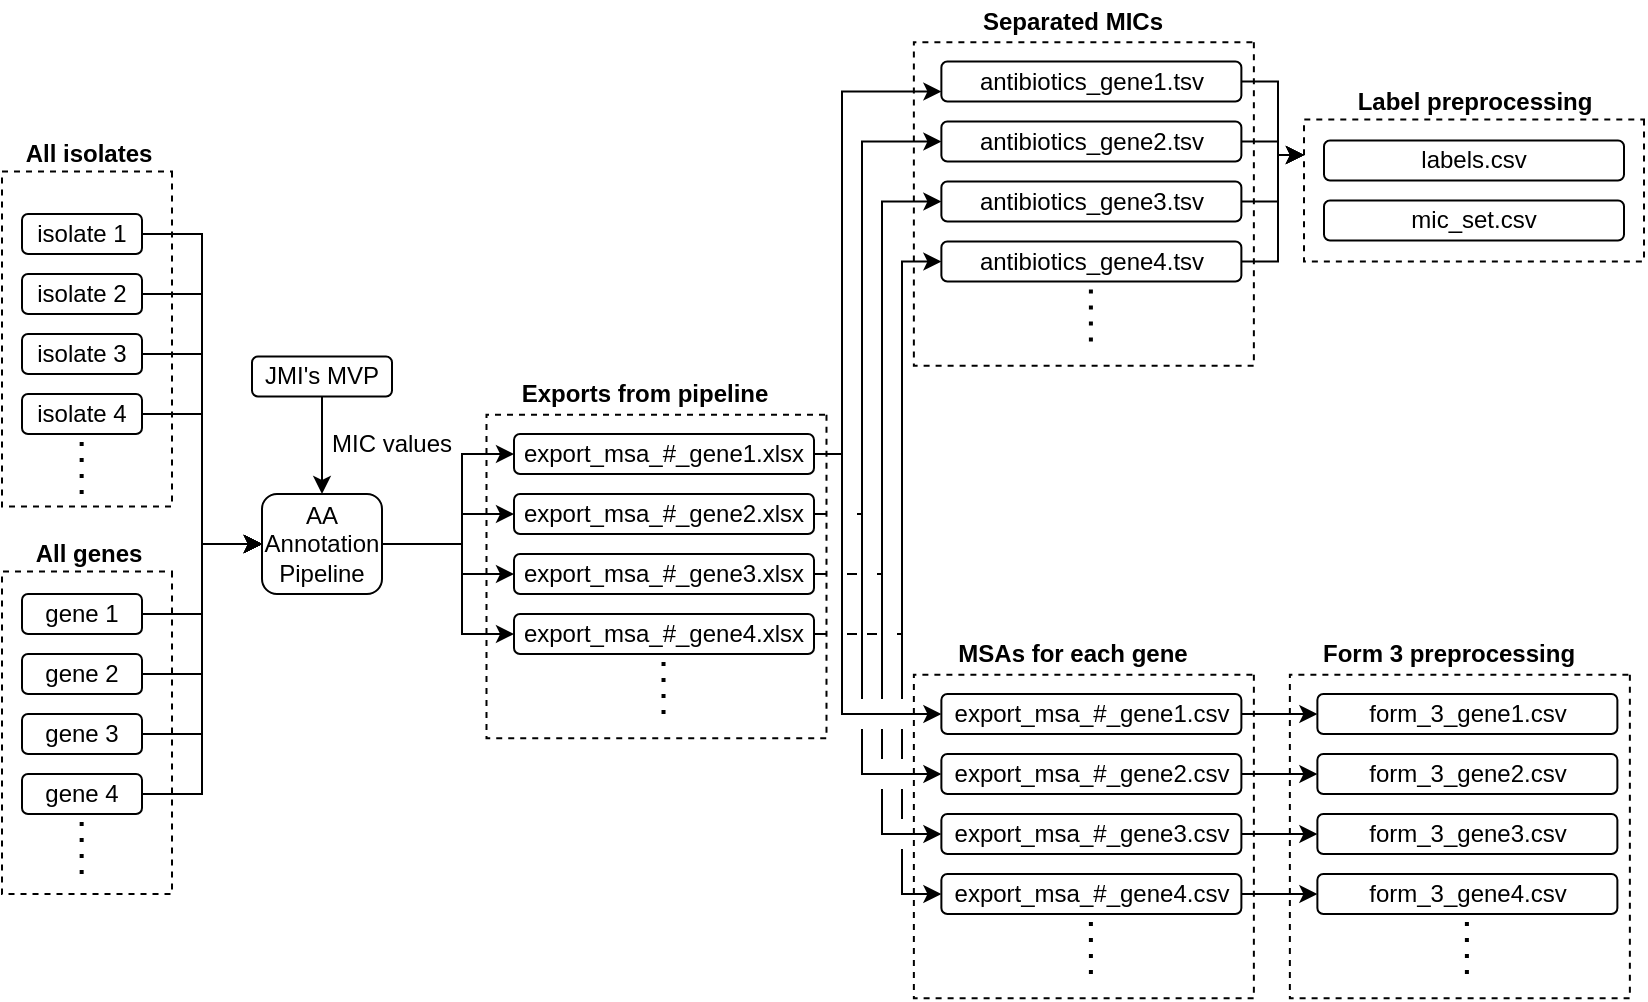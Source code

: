 <mxfile pages="3">
    <diagram id="QQjH2MUaJkBNxbKhoaw-" name="Data collection">
        <mxGraphModel dx="775" dy="617" grid="1" gridSize="10" guides="1" tooltips="1" connect="1" arrows="1" fold="1" page="1" pageScale="1" pageWidth="850" pageHeight="1100" math="0" shadow="0">
            <root>
                <mxCell id="0"/>
                <mxCell id="1" parent="0"/>
                <mxCell id="85velxEUMiGb7WdinG91-88" value="" style="rounded=0;whiteSpace=wrap;html=1;fillColor=none;dashed=1;rotation=90;" parent="1" vertex="1">
                    <mxGeometry x="722.54" y="323.25" width="70.93" height="170" as="geometry"/>
                </mxCell>
                <mxCell id="85velxEUMiGb7WdinG91-46" value="" style="rounded=0;whiteSpace=wrap;html=1;fillColor=none;dashed=1;rotation=90;" parent="1" vertex="1">
                    <mxGeometry x="268.31" y="516.25" width="161.87" height="170" as="geometry"/>
                </mxCell>
                <mxCell id="85velxEUMiGb7WdinG91-37" value="" style="rounded=0;whiteSpace=wrap;html=1;fillColor=none;dashed=1;rotation=90;" parent="1" vertex="1">
                    <mxGeometry x="-19.25" y="440" width="167.5" height="85" as="geometry"/>
                </mxCell>
                <mxCell id="85velxEUMiGb7WdinG91-38" value="" style="rounded=0;whiteSpace=wrap;html=1;fillColor=none;dashed=1;rotation=90;" parent="1" vertex="1">
                    <mxGeometry x="-16.12" y="636.88" width="161.25" height="85" as="geometry"/>
                </mxCell>
                <mxCell id="85velxEUMiGb7WdinG91-13" style="edgeStyle=orthogonalEdgeStyle;rounded=0;orthogonalLoop=1;jettySize=auto;html=1;exitX=1;exitY=0.5;exitDx=0;exitDy=0;entryX=0;entryY=0.5;entryDx=0;entryDy=0;" parent="1" source="85velxEUMiGb7WdinG91-2" target="85velxEUMiGb7WdinG91-12" edge="1">
                    <mxGeometry relative="1" as="geometry"/>
                </mxCell>
                <mxCell id="85velxEUMiGb7WdinG91-2" value="isolate 1" style="rounded=1;whiteSpace=wrap;html=1;" parent="1" vertex="1">
                    <mxGeometry x="32" y="420" width="60" height="20" as="geometry"/>
                </mxCell>
                <mxCell id="85velxEUMiGb7WdinG91-14" style="edgeStyle=orthogonalEdgeStyle;rounded=0;orthogonalLoop=1;jettySize=auto;html=1;exitX=1;exitY=0.5;exitDx=0;exitDy=0;entryX=0;entryY=0.5;entryDx=0;entryDy=0;" parent="1" source="85velxEUMiGb7WdinG91-3" target="85velxEUMiGb7WdinG91-12" edge="1">
                    <mxGeometry relative="1" as="geometry"/>
                </mxCell>
                <mxCell id="85velxEUMiGb7WdinG91-3" value="isolate 2" style="rounded=1;whiteSpace=wrap;html=1;" parent="1" vertex="1">
                    <mxGeometry x="32" y="450" width="60" height="20" as="geometry"/>
                </mxCell>
                <mxCell id="85velxEUMiGb7WdinG91-15" style="edgeStyle=orthogonalEdgeStyle;rounded=0;orthogonalLoop=1;jettySize=auto;html=1;exitX=1;exitY=0.5;exitDx=0;exitDy=0;entryX=0;entryY=0.5;entryDx=0;entryDy=0;" parent="1" source="85velxEUMiGb7WdinG91-4" target="85velxEUMiGb7WdinG91-12" edge="1">
                    <mxGeometry relative="1" as="geometry"/>
                </mxCell>
                <mxCell id="85velxEUMiGb7WdinG91-4" value="isolate 3" style="rounded=1;whiteSpace=wrap;html=1;" parent="1" vertex="1">
                    <mxGeometry x="32" y="480" width="60" height="20" as="geometry"/>
                </mxCell>
                <mxCell id="85velxEUMiGb7WdinG91-16" style="edgeStyle=orthogonalEdgeStyle;rounded=0;orthogonalLoop=1;jettySize=auto;html=1;exitX=1;exitY=0.5;exitDx=0;exitDy=0;entryX=0;entryY=0.5;entryDx=0;entryDy=0;" parent="1" source="85velxEUMiGb7WdinG91-5" target="85velxEUMiGb7WdinG91-12" edge="1">
                    <mxGeometry relative="1" as="geometry"/>
                </mxCell>
                <mxCell id="85velxEUMiGb7WdinG91-5" value="isolate 4" style="rounded=1;whiteSpace=wrap;html=1;" parent="1" vertex="1">
                    <mxGeometry x="32" y="510" width="60" height="20" as="geometry"/>
                </mxCell>
                <mxCell id="85velxEUMiGb7WdinG91-6" value="" style="endArrow=none;dashed=1;html=1;dashPattern=1 3;strokeWidth=2;" parent="1" edge="1">
                    <mxGeometry width="50" height="50" relative="1" as="geometry">
                        <mxPoint x="61.83" y="560" as="sourcePoint"/>
                        <mxPoint x="61.83" y="530" as="targetPoint"/>
                    </mxGeometry>
                </mxCell>
                <mxCell id="85velxEUMiGb7WdinG91-17" style="edgeStyle=orthogonalEdgeStyle;rounded=0;orthogonalLoop=1;jettySize=auto;html=1;exitX=1;exitY=0.5;exitDx=0;exitDy=0;entryX=0;entryY=0.5;entryDx=0;entryDy=0;" parent="1" source="85velxEUMiGb7WdinG91-7" target="85velxEUMiGb7WdinG91-12" edge="1">
                    <mxGeometry relative="1" as="geometry"/>
                </mxCell>
                <mxCell id="85velxEUMiGb7WdinG91-7" value="gene 1" style="rounded=1;whiteSpace=wrap;html=1;" parent="1" vertex="1">
                    <mxGeometry x="32" y="610" width="60" height="20" as="geometry"/>
                </mxCell>
                <mxCell id="85velxEUMiGb7WdinG91-18" style="edgeStyle=orthogonalEdgeStyle;rounded=0;orthogonalLoop=1;jettySize=auto;html=1;exitX=1;exitY=0.5;exitDx=0;exitDy=0;entryX=0;entryY=0.5;entryDx=0;entryDy=0;" parent="1" source="85velxEUMiGb7WdinG91-8" target="85velxEUMiGb7WdinG91-12" edge="1">
                    <mxGeometry relative="1" as="geometry"/>
                </mxCell>
                <mxCell id="85velxEUMiGb7WdinG91-8" value="gene 2" style="rounded=1;whiteSpace=wrap;html=1;" parent="1" vertex="1">
                    <mxGeometry x="32" y="640" width="60" height="20" as="geometry"/>
                </mxCell>
                <mxCell id="85velxEUMiGb7WdinG91-19" style="edgeStyle=orthogonalEdgeStyle;rounded=0;orthogonalLoop=1;jettySize=auto;html=1;exitX=1;exitY=0.5;exitDx=0;exitDy=0;entryX=0;entryY=0.5;entryDx=0;entryDy=0;" parent="1" source="85velxEUMiGb7WdinG91-9" target="85velxEUMiGb7WdinG91-12" edge="1">
                    <mxGeometry relative="1" as="geometry"/>
                </mxCell>
                <mxCell id="85velxEUMiGb7WdinG91-9" value="gene 3" style="rounded=1;whiteSpace=wrap;html=1;" parent="1" vertex="1">
                    <mxGeometry x="32" y="670" width="60" height="20" as="geometry"/>
                </mxCell>
                <mxCell id="85velxEUMiGb7WdinG91-20" style="edgeStyle=orthogonalEdgeStyle;rounded=0;orthogonalLoop=1;jettySize=auto;html=1;exitX=1;exitY=0.5;exitDx=0;exitDy=0;entryX=0;entryY=0.5;entryDx=0;entryDy=0;" parent="1" source="85velxEUMiGb7WdinG91-10" target="85velxEUMiGb7WdinG91-12" edge="1">
                    <mxGeometry relative="1" as="geometry"/>
                </mxCell>
                <mxCell id="85velxEUMiGb7WdinG91-10" value="gene 4" style="rounded=1;whiteSpace=wrap;html=1;" parent="1" vertex="1">
                    <mxGeometry x="32" y="700" width="60" height="20" as="geometry"/>
                </mxCell>
                <mxCell id="85velxEUMiGb7WdinG91-11" value="" style="endArrow=none;dashed=1;html=1;dashPattern=1 3;strokeWidth=2;" parent="1" edge="1">
                    <mxGeometry width="50" height="50" relative="1" as="geometry">
                        <mxPoint x="61.83" y="750" as="sourcePoint"/>
                        <mxPoint x="61.83" y="720" as="targetPoint"/>
                    </mxGeometry>
                </mxCell>
                <mxCell id="85velxEUMiGb7WdinG91-27" style="edgeStyle=orthogonalEdgeStyle;rounded=0;orthogonalLoop=1;jettySize=auto;html=1;exitX=1;exitY=0.5;exitDx=0;exitDy=0;entryX=0;entryY=0.5;entryDx=0;entryDy=0;" parent="1" source="85velxEUMiGb7WdinG91-12" target="85velxEUMiGb7WdinG91-22" edge="1">
                    <mxGeometry relative="1" as="geometry">
                        <Array as="points">
                            <mxPoint x="252" y="585"/>
                            <mxPoint x="252" y="540"/>
                        </Array>
                    </mxGeometry>
                </mxCell>
                <mxCell id="85velxEUMiGb7WdinG91-28" style="edgeStyle=orthogonalEdgeStyle;rounded=0;orthogonalLoop=1;jettySize=auto;html=1;exitX=1;exitY=0.5;exitDx=0;exitDy=0;entryX=0;entryY=0.5;entryDx=0;entryDy=0;" parent="1" source="85velxEUMiGb7WdinG91-12" target="85velxEUMiGb7WdinG91-23" edge="1">
                    <mxGeometry relative="1" as="geometry">
                        <Array as="points">
                            <mxPoint x="252" y="585"/>
                            <mxPoint x="252" y="570"/>
                        </Array>
                    </mxGeometry>
                </mxCell>
                <mxCell id="85velxEUMiGb7WdinG91-29" style="edgeStyle=orthogonalEdgeStyle;rounded=0;orthogonalLoop=1;jettySize=auto;html=1;exitX=1;exitY=0.5;exitDx=0;exitDy=0;entryX=0;entryY=0.5;entryDx=0;entryDy=0;" parent="1" source="85velxEUMiGb7WdinG91-12" target="85velxEUMiGb7WdinG91-24" edge="1">
                    <mxGeometry relative="1" as="geometry">
                        <Array as="points">
                            <mxPoint x="252" y="585"/>
                            <mxPoint x="252" y="600"/>
                        </Array>
                    </mxGeometry>
                </mxCell>
                <mxCell id="85velxEUMiGb7WdinG91-30" style="edgeStyle=orthogonalEdgeStyle;rounded=0;orthogonalLoop=1;jettySize=auto;html=1;exitX=1;exitY=0.5;exitDx=0;exitDy=0;entryX=0;entryY=0.5;entryDx=0;entryDy=0;" parent="1" source="85velxEUMiGb7WdinG91-12" target="85velxEUMiGb7WdinG91-25" edge="1">
                    <mxGeometry relative="1" as="geometry">
                        <Array as="points">
                            <mxPoint x="252" y="585"/>
                            <mxPoint x="252" y="630"/>
                        </Array>
                    </mxGeometry>
                </mxCell>
                <mxCell id="85velxEUMiGb7WdinG91-12" value="AA Annotation&lt;br&gt;Pipeline" style="rounded=1;whiteSpace=wrap;html=1;" parent="1" vertex="1">
                    <mxGeometry x="152" y="560" width="60" height="50" as="geometry"/>
                </mxCell>
                <mxCell id="85velxEUMiGb7WdinG91-67" style="edgeStyle=orthogonalEdgeStyle;rounded=0;jumpStyle=gap;orthogonalLoop=1;jettySize=auto;html=1;exitX=1;exitY=0.5;exitDx=0;exitDy=0;jumpSize=15;entryX=0;entryY=0.5;entryDx=0;entryDy=0;" parent="1" source="85velxEUMiGb7WdinG91-22" target="85velxEUMiGb7WdinG91-56" edge="1">
                    <mxGeometry relative="1" as="geometry">
                        <mxPoint x="452" y="540" as="targetPoint"/>
                        <Array as="points">
                            <mxPoint x="442" y="540"/>
                            <mxPoint x="442" y="670"/>
                        </Array>
                    </mxGeometry>
                </mxCell>
                <mxCell id="85velxEUMiGb7WdinG91-71" style="edgeStyle=orthogonalEdgeStyle;rounded=0;jumpStyle=gap;jumpSize=15;orthogonalLoop=1;jettySize=auto;html=1;exitX=1;exitY=0.5;exitDx=0;exitDy=0;entryX=0;entryY=0.75;entryDx=0;entryDy=0;" parent="1" source="85velxEUMiGb7WdinG91-22" target="85velxEUMiGb7WdinG91-49" edge="1">
                    <mxGeometry relative="1" as="geometry">
                        <Array as="points">
                            <mxPoint x="442" y="540"/>
                            <mxPoint x="442" y="359"/>
                        </Array>
                    </mxGeometry>
                </mxCell>
                <mxCell id="85velxEUMiGb7WdinG91-22" value="export_msa_#_gene1.xlsx" style="rounded=1;whiteSpace=wrap;html=1;" parent="1" vertex="1">
                    <mxGeometry x="278" y="530" width="150" height="20" as="geometry"/>
                </mxCell>
                <mxCell id="85velxEUMiGb7WdinG91-68" style="edgeStyle=orthogonalEdgeStyle;rounded=0;jumpStyle=gap;jumpSize=15;orthogonalLoop=1;jettySize=auto;html=1;exitX=1;exitY=0.5;exitDx=0;exitDy=0;entryX=0;entryY=0.5;entryDx=0;entryDy=0;" parent="1" source="85velxEUMiGb7WdinG91-23" target="85velxEUMiGb7WdinG91-57" edge="1">
                    <mxGeometry relative="1" as="geometry">
                        <Array as="points">
                            <mxPoint x="452" y="570"/>
                            <mxPoint x="452" y="700"/>
                        </Array>
                    </mxGeometry>
                </mxCell>
                <mxCell id="85velxEUMiGb7WdinG91-72" style="edgeStyle=orthogonalEdgeStyle;rounded=0;jumpStyle=gap;jumpSize=15;orthogonalLoop=1;jettySize=auto;html=1;exitX=1;exitY=0.5;exitDx=0;exitDy=0;entryX=0;entryY=0.5;entryDx=0;entryDy=0;" parent="1" source="85velxEUMiGb7WdinG91-23" target="85velxEUMiGb7WdinG91-50" edge="1">
                    <mxGeometry relative="1" as="geometry">
                        <Array as="points">
                            <mxPoint x="452" y="570"/>
                            <mxPoint x="452" y="384"/>
                        </Array>
                    </mxGeometry>
                </mxCell>
                <mxCell id="85velxEUMiGb7WdinG91-23" value="&lt;span&gt;export_msa_#_gene2.xlsx&lt;/span&gt;" style="rounded=1;whiteSpace=wrap;html=1;" parent="1" vertex="1">
                    <mxGeometry x="278" y="560" width="150" height="20" as="geometry"/>
                </mxCell>
                <mxCell id="85velxEUMiGb7WdinG91-69" style="edgeStyle=orthogonalEdgeStyle;rounded=0;jumpStyle=gap;jumpSize=15;orthogonalLoop=1;jettySize=auto;html=1;exitX=1;exitY=0.5;exitDx=0;exitDy=0;entryX=0;entryY=0.5;entryDx=0;entryDy=0;" parent="1" source="85velxEUMiGb7WdinG91-24" target="85velxEUMiGb7WdinG91-58" edge="1">
                    <mxGeometry relative="1" as="geometry">
                        <Array as="points">
                            <mxPoint x="462" y="600"/>
                            <mxPoint x="462" y="730"/>
                        </Array>
                    </mxGeometry>
                </mxCell>
                <mxCell id="85velxEUMiGb7WdinG91-73" style="edgeStyle=orthogonalEdgeStyle;rounded=0;jumpStyle=gap;jumpSize=15;orthogonalLoop=1;jettySize=auto;html=1;exitX=1;exitY=0.5;exitDx=0;exitDy=0;entryX=0;entryY=0.5;entryDx=0;entryDy=0;" parent="1" source="85velxEUMiGb7WdinG91-24" target="85velxEUMiGb7WdinG91-51" edge="1">
                    <mxGeometry relative="1" as="geometry">
                        <Array as="points">
                            <mxPoint x="462" y="600"/>
                            <mxPoint x="462" y="414"/>
                        </Array>
                    </mxGeometry>
                </mxCell>
                <mxCell id="85velxEUMiGb7WdinG91-24" value="&lt;span&gt;export_msa_#_gene3.xlsx&lt;/span&gt;" style="rounded=1;whiteSpace=wrap;html=1;" parent="1" vertex="1">
                    <mxGeometry x="278" y="590" width="150" height="20" as="geometry"/>
                </mxCell>
                <mxCell id="85velxEUMiGb7WdinG91-70" style="edgeStyle=orthogonalEdgeStyle;rounded=0;jumpStyle=gap;jumpSize=15;orthogonalLoop=1;jettySize=auto;html=1;exitX=1;exitY=0.5;exitDx=0;exitDy=0;entryX=0;entryY=0.5;entryDx=0;entryDy=0;" parent="1" source="85velxEUMiGb7WdinG91-25" target="85velxEUMiGb7WdinG91-59" edge="1">
                    <mxGeometry relative="1" as="geometry">
                        <Array as="points">
                            <mxPoint x="472" y="630"/>
                            <mxPoint x="472" y="760"/>
                        </Array>
                    </mxGeometry>
                </mxCell>
                <mxCell id="85velxEUMiGb7WdinG91-74" style="edgeStyle=orthogonalEdgeStyle;rounded=0;jumpStyle=gap;jumpSize=15;orthogonalLoop=1;jettySize=auto;html=1;exitX=1;exitY=0.5;exitDx=0;exitDy=0;entryX=0;entryY=0.5;entryDx=0;entryDy=0;" parent="1" source="85velxEUMiGb7WdinG91-25" target="85velxEUMiGb7WdinG91-52" edge="1">
                    <mxGeometry relative="1" as="geometry">
                        <Array as="points">
                            <mxPoint x="472" y="630"/>
                            <mxPoint x="472" y="444"/>
                        </Array>
                    </mxGeometry>
                </mxCell>
                <mxCell id="85velxEUMiGb7WdinG91-25" value="&lt;span&gt;export_msa_#_gene4.xlsx&lt;/span&gt;" style="rounded=1;whiteSpace=wrap;html=1;" parent="1" vertex="1">
                    <mxGeometry x="278" y="620" width="150" height="20" as="geometry"/>
                </mxCell>
                <mxCell id="85velxEUMiGb7WdinG91-26" value="" style="endArrow=none;dashed=1;html=1;dashPattern=1 3;strokeWidth=2;" parent="1" edge="1">
                    <mxGeometry width="50" height="50" relative="1" as="geometry">
                        <mxPoint x="352.76" y="670" as="sourcePoint"/>
                        <mxPoint x="352.76" y="640" as="targetPoint"/>
                    </mxGeometry>
                </mxCell>
                <mxCell id="85velxEUMiGb7WdinG91-45" style="edgeStyle=orthogonalEdgeStyle;rounded=0;orthogonalLoop=1;jettySize=auto;html=1;exitX=0.5;exitY=1;exitDx=0;exitDy=0;entryX=0.5;entryY=0;entryDx=0;entryDy=0;" parent="1" source="85velxEUMiGb7WdinG91-31" target="85velxEUMiGb7WdinG91-12" edge="1">
                    <mxGeometry relative="1" as="geometry"/>
                </mxCell>
                <mxCell id="85velxEUMiGb7WdinG91-31" value="JMI's MVP" style="rounded=1;whiteSpace=wrap;html=1;" parent="1" vertex="1">
                    <mxGeometry x="147" y="491.25" width="70" height="20" as="geometry"/>
                </mxCell>
                <mxCell id="85velxEUMiGb7WdinG91-36" value="MIC values" style="text;html=1;strokeColor=none;fillColor=none;align=center;verticalAlign=middle;whiteSpace=wrap;rounded=0;" parent="1" vertex="1">
                    <mxGeometry x="182" y="525" width="70" height="20" as="geometry"/>
                </mxCell>
                <mxCell id="85velxEUMiGb7WdinG91-39" value="&lt;b&gt;All isolates&lt;/b&gt;" style="text;html=1;align=center;verticalAlign=middle;resizable=0;points=[];autosize=1;" parent="1" vertex="1">
                    <mxGeometry x="24.5" y="380" width="80" height="20" as="geometry"/>
                </mxCell>
                <mxCell id="85velxEUMiGb7WdinG91-40" value="&lt;b&gt;All genes&lt;/b&gt;" style="text;html=1;align=center;verticalAlign=middle;resizable=0;points=[];autosize=1;" parent="1" vertex="1">
                    <mxGeometry x="29.5" y="580" width="70" height="20" as="geometry"/>
                </mxCell>
                <mxCell id="85velxEUMiGb7WdinG91-43" value="&lt;b&gt;Exports from pipeline&lt;/b&gt;" style="text;html=1;align=center;verticalAlign=middle;resizable=0;points=[];autosize=1;" parent="1" vertex="1">
                    <mxGeometry x="273" y="500" width="140" height="20" as="geometry"/>
                </mxCell>
                <mxCell id="85velxEUMiGb7WdinG91-48" value="" style="rounded=0;whiteSpace=wrap;html=1;fillColor=none;dashed=1;rotation=90;" parent="1" vertex="1">
                    <mxGeometry x="482" y="330" width="161.87" height="170" as="geometry"/>
                </mxCell>
                <mxCell id="85velxEUMiGb7WdinG91-92" style="edgeStyle=orthogonalEdgeStyle;rounded=0;jumpStyle=gap;jumpSize=15;orthogonalLoop=1;jettySize=auto;html=1;exitX=1;exitY=0.5;exitDx=0;exitDy=0;entryX=0.25;entryY=1;entryDx=0;entryDy=0;" parent="1" source="85velxEUMiGb7WdinG91-49" target="85velxEUMiGb7WdinG91-88" edge="1">
                    <mxGeometry relative="1" as="geometry">
                        <Array as="points">
                            <mxPoint x="660" y="354"/>
                            <mxPoint x="660" y="391"/>
                        </Array>
                    </mxGeometry>
                </mxCell>
                <mxCell id="85velxEUMiGb7WdinG91-49" value="antibiotics_gene1.tsv" style="rounded=1;whiteSpace=wrap;html=1;" parent="1" vertex="1">
                    <mxGeometry x="491.69" y="343.75" width="150" height="20" as="geometry"/>
                </mxCell>
                <mxCell id="85velxEUMiGb7WdinG91-93" style="edgeStyle=orthogonalEdgeStyle;rounded=0;jumpStyle=gap;jumpSize=15;orthogonalLoop=1;jettySize=auto;html=1;exitX=1;exitY=0.5;exitDx=0;exitDy=0;entryX=0.25;entryY=1;entryDx=0;entryDy=0;" parent="1" source="85velxEUMiGb7WdinG91-50" target="85velxEUMiGb7WdinG91-88" edge="1">
                    <mxGeometry relative="1" as="geometry">
                        <Array as="points">
                            <mxPoint x="660" y="384"/>
                            <mxPoint x="660" y="391"/>
                        </Array>
                    </mxGeometry>
                </mxCell>
                <mxCell id="85velxEUMiGb7WdinG91-50" value="&lt;span&gt;antibiotics_gene2.tsv&lt;/span&gt;" style="rounded=1;whiteSpace=wrap;html=1;" parent="1" vertex="1">
                    <mxGeometry x="491.69" y="373.75" width="150" height="20" as="geometry"/>
                </mxCell>
                <mxCell id="85velxEUMiGb7WdinG91-94" style="edgeStyle=orthogonalEdgeStyle;rounded=0;jumpStyle=gap;jumpSize=15;orthogonalLoop=1;jettySize=auto;html=1;exitX=1;exitY=0.5;exitDx=0;exitDy=0;entryX=0.25;entryY=1;entryDx=0;entryDy=0;" parent="1" source="85velxEUMiGb7WdinG91-51" target="85velxEUMiGb7WdinG91-88" edge="1">
                    <mxGeometry relative="1" as="geometry">
                        <Array as="points">
                            <mxPoint x="660" y="414"/>
                            <mxPoint x="660" y="391"/>
                        </Array>
                    </mxGeometry>
                </mxCell>
                <mxCell id="85velxEUMiGb7WdinG91-51" value="&lt;span&gt;antibiotics_gene3.tsv&lt;/span&gt;" style="rounded=1;whiteSpace=wrap;html=1;" parent="1" vertex="1">
                    <mxGeometry x="491.69" y="403.75" width="150" height="20" as="geometry"/>
                </mxCell>
                <mxCell id="85velxEUMiGb7WdinG91-95" style="edgeStyle=orthogonalEdgeStyle;rounded=0;jumpStyle=gap;jumpSize=15;orthogonalLoop=1;jettySize=auto;html=1;exitX=1;exitY=0.5;exitDx=0;exitDy=0;entryX=0.25;entryY=1;entryDx=0;entryDy=0;" parent="1" source="85velxEUMiGb7WdinG91-52" target="85velxEUMiGb7WdinG91-88" edge="1">
                    <mxGeometry relative="1" as="geometry">
                        <Array as="points">
                            <mxPoint x="660" y="444"/>
                            <mxPoint x="660" y="391"/>
                        </Array>
                    </mxGeometry>
                </mxCell>
                <mxCell id="85velxEUMiGb7WdinG91-52" value="&lt;span&gt;antibiotics_gene4.tsv&lt;/span&gt;" style="rounded=1;whiteSpace=wrap;html=1;" parent="1" vertex="1">
                    <mxGeometry x="491.69" y="433.75" width="150" height="20" as="geometry"/>
                </mxCell>
                <mxCell id="85velxEUMiGb7WdinG91-53" value="" style="endArrow=none;dashed=1;html=1;dashPattern=1 3;strokeWidth=2;" parent="1" edge="1">
                    <mxGeometry width="50" height="50" relative="1" as="geometry">
                        <mxPoint x="566.45" y="483.75" as="sourcePoint"/>
                        <mxPoint x="566.45" y="453.75" as="targetPoint"/>
                    </mxGeometry>
                </mxCell>
                <mxCell id="85velxEUMiGb7WdinG91-54" value="&lt;b&gt;Separated MICs&lt;/b&gt;" style="text;html=1;align=center;verticalAlign=middle;resizable=0;points=[];autosize=1;" parent="1" vertex="1">
                    <mxGeometry x="501.69" y="313.75" width="110" height="20" as="geometry"/>
                </mxCell>
                <mxCell id="85velxEUMiGb7WdinG91-55" value="" style="rounded=0;whiteSpace=wrap;html=1;fillColor=none;dashed=1;rotation=90;" parent="1" vertex="1">
                    <mxGeometry x="482" y="646.25" width="161.87" height="170" as="geometry"/>
                </mxCell>
                <mxCell id="85velxEUMiGb7WdinG91-82" style="edgeStyle=orthogonalEdgeStyle;rounded=0;jumpStyle=gap;jumpSize=15;orthogonalLoop=1;jettySize=auto;html=1;exitX=1;exitY=0.5;exitDx=0;exitDy=0;entryX=0;entryY=0.5;entryDx=0;entryDy=0;" parent="1" source="85velxEUMiGb7WdinG91-56" target="85velxEUMiGb7WdinG91-76" edge="1">
                    <mxGeometry relative="1" as="geometry"/>
                </mxCell>
                <mxCell id="85velxEUMiGb7WdinG91-56" value="export_msa_#_gene1.csv" style="rounded=1;whiteSpace=wrap;html=1;" parent="1" vertex="1">
                    <mxGeometry x="491.69" y="660" width="150" height="20" as="geometry"/>
                </mxCell>
                <mxCell id="85velxEUMiGb7WdinG91-83" style="edgeStyle=orthogonalEdgeStyle;rounded=0;jumpStyle=gap;jumpSize=15;orthogonalLoop=1;jettySize=auto;html=1;exitX=1;exitY=0.5;exitDx=0;exitDy=0;entryX=0;entryY=0.5;entryDx=0;entryDy=0;" parent="1" source="85velxEUMiGb7WdinG91-57" target="85velxEUMiGb7WdinG91-77" edge="1">
                    <mxGeometry relative="1" as="geometry"/>
                </mxCell>
                <mxCell id="85velxEUMiGb7WdinG91-57" value="&lt;span&gt;export_msa_#_gene2.csv&lt;/span&gt;" style="rounded=1;whiteSpace=wrap;html=1;" parent="1" vertex="1">
                    <mxGeometry x="491.69" y="690" width="150" height="20" as="geometry"/>
                </mxCell>
                <mxCell id="85velxEUMiGb7WdinG91-84" style="edgeStyle=orthogonalEdgeStyle;rounded=0;jumpStyle=gap;jumpSize=15;orthogonalLoop=1;jettySize=auto;html=1;exitX=1;exitY=0.5;exitDx=0;exitDy=0;entryX=0;entryY=0.5;entryDx=0;entryDy=0;" parent="1" source="85velxEUMiGb7WdinG91-58" target="85velxEUMiGb7WdinG91-78" edge="1">
                    <mxGeometry relative="1" as="geometry"/>
                </mxCell>
                <mxCell id="85velxEUMiGb7WdinG91-58" value="export_msa_#_gene3.csv" style="rounded=1;whiteSpace=wrap;html=1;" parent="1" vertex="1">
                    <mxGeometry x="491.69" y="720" width="150" height="20" as="geometry"/>
                </mxCell>
                <mxCell id="85velxEUMiGb7WdinG91-85" style="edgeStyle=orthogonalEdgeStyle;rounded=0;jumpStyle=gap;jumpSize=15;orthogonalLoop=1;jettySize=auto;html=1;exitX=1;exitY=0.5;exitDx=0;exitDy=0;entryX=0;entryY=0.5;entryDx=0;entryDy=0;" parent="1" source="85velxEUMiGb7WdinG91-59" target="85velxEUMiGb7WdinG91-79" edge="1">
                    <mxGeometry relative="1" as="geometry"/>
                </mxCell>
                <mxCell id="85velxEUMiGb7WdinG91-59" value="&lt;span&gt;export_msa_#_gene4.csv&lt;/span&gt;" style="rounded=1;whiteSpace=wrap;html=1;" parent="1" vertex="1">
                    <mxGeometry x="491.69" y="750" width="150" height="20" as="geometry"/>
                </mxCell>
                <mxCell id="85velxEUMiGb7WdinG91-60" value="" style="endArrow=none;dashed=1;html=1;dashPattern=1 3;strokeWidth=2;" parent="1" edge="1">
                    <mxGeometry width="50" height="50" relative="1" as="geometry">
                        <mxPoint x="566.45" y="800" as="sourcePoint"/>
                        <mxPoint x="566.45" y="770" as="targetPoint"/>
                    </mxGeometry>
                </mxCell>
                <mxCell id="85velxEUMiGb7WdinG91-61" value="&lt;b&gt;MSAs for each gene&lt;/b&gt;" style="text;html=1;align=center;verticalAlign=middle;resizable=0;points=[];autosize=1;" parent="1" vertex="1">
                    <mxGeometry x="491.69" y="630" width="130" height="20" as="geometry"/>
                </mxCell>
                <mxCell id="85velxEUMiGb7WdinG91-75" value="" style="rounded=0;whiteSpace=wrap;html=1;fillColor=none;dashed=1;rotation=90;" parent="1" vertex="1">
                    <mxGeometry x="670" y="646.25" width="161.87" height="170" as="geometry"/>
                </mxCell>
                <mxCell id="85velxEUMiGb7WdinG91-76" value="form_3_gene1.csv" style="rounded=1;whiteSpace=wrap;html=1;" parent="1" vertex="1">
                    <mxGeometry x="679.69" y="660" width="150" height="20" as="geometry"/>
                </mxCell>
                <mxCell id="85velxEUMiGb7WdinG91-77" value="form_3_gene2.csv" style="rounded=1;whiteSpace=wrap;html=1;" parent="1" vertex="1">
                    <mxGeometry x="679.69" y="690" width="150" height="20" as="geometry"/>
                </mxCell>
                <mxCell id="85velxEUMiGb7WdinG91-78" value="form_3_gene3.csv" style="rounded=1;whiteSpace=wrap;html=1;" parent="1" vertex="1">
                    <mxGeometry x="679.69" y="720" width="150" height="20" as="geometry"/>
                </mxCell>
                <mxCell id="85velxEUMiGb7WdinG91-79" value="form_3_gene4.csv" style="rounded=1;whiteSpace=wrap;html=1;" parent="1" vertex="1">
                    <mxGeometry x="679.69" y="750" width="150" height="20" as="geometry"/>
                </mxCell>
                <mxCell id="85velxEUMiGb7WdinG91-80" value="" style="endArrow=none;dashed=1;html=1;dashPattern=1 3;strokeWidth=2;" parent="1" edge="1">
                    <mxGeometry width="50" height="50" relative="1" as="geometry">
                        <mxPoint x="754.45" y="800" as="sourcePoint"/>
                        <mxPoint x="754.45" y="770" as="targetPoint"/>
                    </mxGeometry>
                </mxCell>
                <mxCell id="85velxEUMiGb7WdinG91-81" value="&lt;b&gt;Form 3 preprocessing&lt;/b&gt;" style="text;html=1;align=center;verticalAlign=middle;resizable=0;points=[];autosize=1;" parent="1" vertex="1">
                    <mxGeometry x="674.69" y="630" width="140" height="20" as="geometry"/>
                </mxCell>
                <mxCell id="85velxEUMiGb7WdinG91-86" value="labels.csv" style="rounded=1;whiteSpace=wrap;html=1;" parent="1" vertex="1">
                    <mxGeometry x="683" y="383.25" width="150" height="20" as="geometry"/>
                </mxCell>
                <mxCell id="85velxEUMiGb7WdinG91-87" value="&lt;span&gt;mic_set.csv&lt;/span&gt;" style="rounded=1;whiteSpace=wrap;html=1;" parent="1" vertex="1">
                    <mxGeometry x="683" y="413.25" width="150" height="20" as="geometry"/>
                </mxCell>
                <mxCell id="85velxEUMiGb7WdinG91-89" value="&lt;b&gt;Label preprocessing&lt;/b&gt;" style="text;html=1;align=center;verticalAlign=middle;resizable=0;points=[];autosize=1;" parent="1" vertex="1">
                    <mxGeometry x="692.69" y="353.75" width="130" height="20" as="geometry"/>
                </mxCell>
            </root>
        </mxGraphModel>
    </diagram>
    <diagram id="-8XFdim7uRY99fmxH4Hl" name="Model workflow">
        &#xa;
        <mxGraphModel dx="677" dy="391" grid="1" gridSize="10" guides="1" tooltips="1" connect="1" arrows="1" fold="1" page="1" pageScale="1" pageWidth="850" pageHeight="1100" math="0" shadow="0">
            &#xa;            &#xa;&#xa;
            <root>
                &#xa;                &#xa;&#xa;
                <mxCell id="jPrEDTAAYlk9A_LRm5N0-0"/>
                &#xa;                &#xa;&#xa;
                <mxCell id="jPrEDTAAYlk9A_LRm5N0-1" parent="jPrEDTAAYlk9A_LRm5N0-0"/>
                &#xa;                &#xa;&#xa;
                <mxCell id="l2xlCw3EaLijWo7BOLk1-38" value="" style="rounded=0;whiteSpace=wrap;html=1;fillColor=none;dashed=1;rotation=90;" vertex="1" parent="jPrEDTAAYlk9A_LRm5N0-1">
                    &#xa;                    &#xa;&#xa;
                    <mxGeometry x="305.87" y="490.02" width="170.06" height="301.66" as="geometry"/>
                    &#xa;                    &#xa;&#xa;
                </mxCell>
                &#xa;                &#xa;&#xa;
                <mxCell id="l2xlCw3EaLijWo7BOLk1-0" value="" style="rounded=0;whiteSpace=wrap;html=1;fillColor=none;dashed=1;rotation=90;" vertex="1" parent="jPrEDTAAYlk9A_LRm5N0-1">
                    &#xa;                    &#xa;&#xa;
                    <mxGeometry x="72.2" y="436.75" width="37.46" height="170" as="geometry"/>
                    &#xa;                    &#xa;&#xa;
                </mxCell>
                &#xa;                &#xa;&#xa;
                <mxCell id="l2xlCw3EaLijWo7BOLk1-1" value="" style="rounded=0;whiteSpace=wrap;html=1;fillColor=none;dashed=1;rotation=90;" vertex="1" parent="jPrEDTAAYlk9A_LRm5N0-1">
                    &#xa;                    &#xa;&#xa;
                    <mxGeometry x="10" y="563" width="161.87" height="170" as="geometry"/>
                    &#xa;                    &#xa;&#xa;
                </mxCell>
                &#xa;                &#xa;&#xa;
                <mxCell id="l2xlCw3EaLijWo7BOLk1-25" style="edgeStyle=orthogonalEdgeStyle;rounded=0;jumpStyle=gap;jumpSize=15;orthogonalLoop=1;jettySize=auto;html=1;exitX=1;exitY=0.5;exitDx=0;exitDy=0;entryX=0;entryY=0.5;entryDx=0;entryDy=0;" edge="1" parent="jPrEDTAAYlk9A_LRm5N0-1" source="l2xlCw3EaLijWo7BOLk1-2" target="l2xlCw3EaLijWo7BOLk1-11">
                    &#xa;                    &#xa;&#xa;
                    <mxGeometry relative="1" as="geometry"/>
                    &#xa;                    &#xa;&#xa;
                </mxCell>
                &#xa;                &#xa;&#xa;
                <mxCell id="l2xlCw3EaLijWo7BOLk1-2" value="form_3_gene1.csv" style="rounded=1;whiteSpace=wrap;html=1;" vertex="1" parent="jPrEDTAAYlk9A_LRm5N0-1">
                    &#xa;                    &#xa;&#xa;
                    <mxGeometry x="19.69" y="576.75" width="150" height="20" as="geometry"/>
                    &#xa;                    &#xa;&#xa;
                </mxCell>
                &#xa;                &#xa;&#xa;
                <mxCell id="l2xlCw3EaLijWo7BOLk1-26" style="edgeStyle=orthogonalEdgeStyle;rounded=0;jumpStyle=gap;jumpSize=15;orthogonalLoop=1;jettySize=auto;html=1;exitX=1;exitY=0.5;exitDx=0;exitDy=0;entryX=0;entryY=0.5;entryDx=0;entryDy=0;" edge="1" parent="jPrEDTAAYlk9A_LRm5N0-1" source="l2xlCw3EaLijWo7BOLk1-3" target="l2xlCw3EaLijWo7BOLk1-12">
                    &#xa;                    &#xa;&#xa;
                    <mxGeometry relative="1" as="geometry"/>
                    &#xa;                    &#xa;&#xa;
                </mxCell>
                &#xa;                &#xa;&#xa;
                <mxCell id="l2xlCw3EaLijWo7BOLk1-3" value="form_3_gene2.csv" style="rounded=1;whiteSpace=wrap;html=1;" vertex="1" parent="jPrEDTAAYlk9A_LRm5N0-1">
                    &#xa;                    &#xa;&#xa;
                    <mxGeometry x="19.69" y="606.75" width="150" height="20" as="geometry"/>
                    &#xa;                    &#xa;&#xa;
                </mxCell>
                &#xa;                &#xa;&#xa;
                <mxCell id="l2xlCw3EaLijWo7BOLk1-27" style="edgeStyle=orthogonalEdgeStyle;rounded=0;jumpStyle=gap;jumpSize=15;orthogonalLoop=1;jettySize=auto;html=1;exitX=1;exitY=0.5;exitDx=0;exitDy=0;entryX=0;entryY=0.5;entryDx=0;entryDy=0;" edge="1" parent="jPrEDTAAYlk9A_LRm5N0-1" source="l2xlCw3EaLijWo7BOLk1-4" target="l2xlCw3EaLijWo7BOLk1-13">
                    &#xa;                    &#xa;&#xa;
                    <mxGeometry relative="1" as="geometry"/>
                    &#xa;                    &#xa;&#xa;
                </mxCell>
                &#xa;                &#xa;&#xa;
                <mxCell id="l2xlCw3EaLijWo7BOLk1-4" value="form_3_gene3.csv" style="rounded=1;whiteSpace=wrap;html=1;" vertex="1" parent="jPrEDTAAYlk9A_LRm5N0-1">
                    &#xa;                    &#xa;&#xa;
                    <mxGeometry x="19.69" y="636.75" width="150" height="20" as="geometry"/>
                    &#xa;                    &#xa;&#xa;
                </mxCell>
                &#xa;                &#xa;&#xa;
                <mxCell id="l2xlCw3EaLijWo7BOLk1-28" style="edgeStyle=orthogonalEdgeStyle;rounded=0;jumpStyle=gap;jumpSize=15;orthogonalLoop=1;jettySize=auto;html=1;exitX=1;exitY=0.5;exitDx=0;exitDy=0;entryX=0;entryY=0.5;entryDx=0;entryDy=0;" edge="1" parent="jPrEDTAAYlk9A_LRm5N0-1" source="l2xlCw3EaLijWo7BOLk1-5" target="l2xlCw3EaLijWo7BOLk1-14">
                    &#xa;                    &#xa;&#xa;
                    <mxGeometry relative="1" as="geometry"/>
                    &#xa;                    &#xa;&#xa;
                </mxCell>
                &#xa;                &#xa;&#xa;
                <mxCell id="l2xlCw3EaLijWo7BOLk1-5" value="form_3_gene4.csv" style="rounded=1;whiteSpace=wrap;html=1;" vertex="1" parent="jPrEDTAAYlk9A_LRm5N0-1">
                    &#xa;                    &#xa;&#xa;
                    <mxGeometry x="19.69" y="666.75" width="150" height="20" as="geometry"/>
                    &#xa;                    &#xa;&#xa;
                </mxCell>
                &#xa;                &#xa;&#xa;
                <mxCell id="l2xlCw3EaLijWo7BOLk1-6" value="" style="endArrow=none;dashed=1;html=1;dashPattern=1 3;strokeWidth=2;" edge="1" parent="jPrEDTAAYlk9A_LRm5N0-1">
                    &#xa;                    &#xa;&#xa;
                    <mxGeometry width="50" height="50" relative="1" as="geometry">
                        &#xa;                        &#xa;&#xa;
                        <mxPoint x="94.45" y="716.75" as="sourcePoint"/>
                        &#xa;                        &#xa;&#xa;
                        <mxPoint x="94.45" y="686.75" as="targetPoint"/>
                        &#xa;                        &#xa;&#xa;
                    </mxGeometry>
                    &#xa;                    &#xa;&#xa;
                </mxCell>
                &#xa;                &#xa;&#xa;
                <mxCell id="l2xlCw3EaLijWo7BOLk1-7" value="&lt;b&gt;Processed MSA&lt;/b&gt;" style="text;html=1;align=center;verticalAlign=middle;resizable=0;points=[];autosize=1;" vertex="1" parent="jPrEDTAAYlk9A_LRm5N0-1">
                    &#xa;                    &#xa;&#xa;
                    <mxGeometry x="29.69" y="546.75" width="110" height="20" as="geometry"/>
                    &#xa;                    &#xa;&#xa;
                </mxCell>
                &#xa;                &#xa;&#xa;
                <mxCell id="l2xlCw3EaLijWo7BOLk1-29" style="edgeStyle=orthogonalEdgeStyle;rounded=0;jumpStyle=gap;jumpSize=15;orthogonalLoop=1;jettySize=auto;html=1;exitX=1;exitY=0.5;exitDx=0;exitDy=0;entryX=0;entryY=0.5;entryDx=0;entryDy=0;" edge="1" parent="jPrEDTAAYlk9A_LRm5N0-1" source="l2xlCw3EaLijWo7BOLk1-8" target="l2xlCw3EaLijWo7BOLk1-11">
                    &#xa;                    &#xa;&#xa;
                    <mxGeometry relative="1" as="geometry">
                        &#xa;                        &#xa;&#xa;
                        <Array as="points">
                            &#xa;                            &#xa;&#xa;
                            <mxPoint x="220" y="524"/>
                            &#xa;                            &#xa;&#xa;
                            <mxPoint x="220" y="587"/>
                            &#xa;                            &#xa;&#xa;
                        </Array>
                        &#xa;                        &#xa;&#xa;
                    </mxGeometry>
                    &#xa;                    &#xa;&#xa;
                </mxCell>
                &#xa;                &#xa;&#xa;
                <mxCell id="l2xlCw3EaLijWo7BOLk1-30" style="edgeStyle=orthogonalEdgeStyle;rounded=0;jumpStyle=gap;jumpSize=15;orthogonalLoop=1;jettySize=auto;html=1;exitX=1;exitY=0.5;exitDx=0;exitDy=0;entryX=0;entryY=0.5;entryDx=0;entryDy=0;" edge="1" parent="jPrEDTAAYlk9A_LRm5N0-1" source="l2xlCw3EaLijWo7BOLk1-8" target="l2xlCw3EaLijWo7BOLk1-12">
                    &#xa;                    &#xa;&#xa;
                    <mxGeometry relative="1" as="geometry">
                        &#xa;                        &#xa;&#xa;
                        <Array as="points">
                            &#xa;                            &#xa;&#xa;
                            <mxPoint x="210" y="524"/>
                            &#xa;                            &#xa;&#xa;
                            <mxPoint x="210" y="617"/>
                            &#xa;                            &#xa;&#xa;
                        </Array>
                        &#xa;                        &#xa;&#xa;
                    </mxGeometry>
                    &#xa;                    &#xa;&#xa;
                </mxCell>
                &#xa;                &#xa;&#xa;
                <mxCell id="l2xlCw3EaLijWo7BOLk1-31" style="edgeStyle=orthogonalEdgeStyle;rounded=0;jumpStyle=gap;jumpSize=15;orthogonalLoop=1;jettySize=auto;html=1;exitX=1;exitY=0.5;exitDx=0;exitDy=0;entryX=0;entryY=0.5;entryDx=0;entryDy=0;" edge="1" parent="jPrEDTAAYlk9A_LRm5N0-1" source="l2xlCw3EaLijWo7BOLk1-8" target="l2xlCw3EaLijWo7BOLk1-13">
                    &#xa;                    &#xa;&#xa;
                    <mxGeometry relative="1" as="geometry">
                        &#xa;                        &#xa;&#xa;
                        <Array as="points">
                            &#xa;                            &#xa;&#xa;
                            <mxPoint x="200" y="524"/>
                            &#xa;                            &#xa;&#xa;
                            <mxPoint x="200" y="647"/>
                            &#xa;                            &#xa;&#xa;
                        </Array>
                        &#xa;                        &#xa;&#xa;
                    </mxGeometry>
                    &#xa;                    &#xa;&#xa;
                </mxCell>
                &#xa;                &#xa;&#xa;
                <mxCell id="l2xlCw3EaLijWo7BOLk1-32" style="edgeStyle=orthogonalEdgeStyle;rounded=0;jumpStyle=gap;jumpSize=15;orthogonalLoop=1;jettySize=auto;html=1;exitX=1;exitY=0.5;exitDx=0;exitDy=0;entryX=0;entryY=0.5;entryDx=0;entryDy=0;" edge="1" parent="jPrEDTAAYlk9A_LRm5N0-1" source="l2xlCw3EaLijWo7BOLk1-8" target="l2xlCw3EaLijWo7BOLk1-14">
                    &#xa;                    &#xa;&#xa;
                    <mxGeometry relative="1" as="geometry">
                        &#xa;                        &#xa;&#xa;
                        <Array as="points">
                            &#xa;                            &#xa;&#xa;
                            <mxPoint x="190" y="524"/>
                            &#xa;                            &#xa;&#xa;
                            <mxPoint x="190" y="677"/>
                            &#xa;                            &#xa;&#xa;
                        </Array>
                        &#xa;                        &#xa;&#xa;
                    </mxGeometry>
                    &#xa;                    &#xa;&#xa;
                </mxCell>
                &#xa;                &#xa;&#xa;
                <mxCell id="l2xlCw3EaLijWo7BOLk1-8" value="labels.csv" style="rounded=1;whiteSpace=wrap;html=1;" vertex="1" parent="jPrEDTAAYlk9A_LRm5N0-1">
                    &#xa;                    &#xa;&#xa;
                    <mxGeometry x="15.93" y="513.48" width="150" height="20" as="geometry"/>
                    &#xa;                    &#xa;&#xa;
                </mxCell>
                &#xa;                &#xa;&#xa;
                <mxCell id="l2xlCw3EaLijWo7BOLk1-10" value="&lt;b&gt;Processed MIC&lt;/b&gt;" style="text;html=1;align=center;verticalAlign=middle;resizable=0;points=[];autosize=1;" vertex="1" parent="jPrEDTAAYlk9A_LRm5N0-1">
                    &#xa;                    &#xa;&#xa;
                    <mxGeometry x="40.62" y="483.98" width="100" height="20" as="geometry"/>
                    &#xa;                    &#xa;&#xa;
                </mxCell>
                &#xa;                &#xa;&#xa;
                <mxCell id="l2xlCw3EaLijWo7BOLk1-33" style="edgeStyle=orthogonalEdgeStyle;rounded=0;jumpStyle=gap;jumpSize=15;orthogonalLoop=1;jettySize=auto;html=1;exitX=1;exitY=0.5;exitDx=0;exitDy=0;entryX=0;entryY=0.5;entryDx=0;entryDy=0;" edge="1" parent="jPrEDTAAYlk9A_LRm5N0-1" source="l2xlCw3EaLijWo7BOLk1-11" target="l2xlCw3EaLijWo7BOLk1-15">
                    &#xa;                    &#xa;&#xa;
                    <mxGeometry relative="1" as="geometry">
                        &#xa;                        &#xa;&#xa;
                        <Array as="points">
                            &#xa;                            &#xa;&#xa;
                            <mxPoint x="350" y="587"/>
                            &#xa;                            &#xa;&#xa;
                            <mxPoint x="350" y="630"/>
                            &#xa;                            &#xa;&#xa;
                        </Array>
                        &#xa;                        &#xa;&#xa;
                    </mxGeometry>
                    &#xa;                    &#xa;&#xa;
                </mxCell>
                &#xa;                &#xa;&#xa;
                <mxCell id="l2xlCw3EaLijWo7BOLk1-11" value="ML model" style="rounded=1;whiteSpace=wrap;html=1;" vertex="1" parent="jPrEDTAAYlk9A_LRm5N0-1">
                    &#xa;                    &#xa;&#xa;
                    <mxGeometry x="260" y="576.75" width="80" height="20" as="geometry"/>
                    &#xa;                    &#xa;&#xa;
                </mxCell>
                &#xa;                &#xa;&#xa;
                <mxCell id="l2xlCw3EaLijWo7BOLk1-35" style="edgeStyle=orthogonalEdgeStyle;rounded=0;jumpStyle=gap;jumpSize=15;orthogonalLoop=1;jettySize=auto;html=1;exitX=1;exitY=0.5;exitDx=0;exitDy=0;entryX=0;entryY=0.5;entryDx=0;entryDy=0;" edge="1" parent="jPrEDTAAYlk9A_LRm5N0-1" source="l2xlCw3EaLijWo7BOLk1-12" target="l2xlCw3EaLijWo7BOLk1-15">
                    &#xa;                    &#xa;&#xa;
                    <mxGeometry relative="1" as="geometry">
                        &#xa;                        &#xa;&#xa;
                        <Array as="points">
                            &#xa;                            &#xa;&#xa;
                            <mxPoint x="350" y="617"/>
                            &#xa;                            &#xa;&#xa;
                            <mxPoint x="350" y="630"/>
                            &#xa;                            &#xa;&#xa;
                        </Array>
                        &#xa;                        &#xa;&#xa;
                    </mxGeometry>
                    &#xa;                    &#xa;&#xa;
                </mxCell>
                &#xa;                &#xa;&#xa;
                <mxCell id="l2xlCw3EaLijWo7BOLk1-12" value="ML model" style="rounded=1;whiteSpace=wrap;html=1;" vertex="1" parent="jPrEDTAAYlk9A_LRm5N0-1">
                    &#xa;                    &#xa;&#xa;
                    <mxGeometry x="260" y="606.75" width="80" height="20" as="geometry"/>
                    &#xa;                    &#xa;&#xa;
                </mxCell>
                &#xa;                &#xa;&#xa;
                <mxCell id="l2xlCw3EaLijWo7BOLk1-36" style="edgeStyle=orthogonalEdgeStyle;rounded=0;jumpStyle=gap;jumpSize=15;orthogonalLoop=1;jettySize=auto;html=1;exitX=1;exitY=0.5;exitDx=0;exitDy=0;entryX=0;entryY=0.5;entryDx=0;entryDy=0;" edge="1" parent="jPrEDTAAYlk9A_LRm5N0-1" source="l2xlCw3EaLijWo7BOLk1-13" target="l2xlCw3EaLijWo7BOLk1-15">
                    &#xa;                    &#xa;&#xa;
                    <mxGeometry relative="1" as="geometry">
                        &#xa;                        &#xa;&#xa;
                        <Array as="points">
                            &#xa;                            &#xa;&#xa;
                            <mxPoint x="350" y="647"/>
                            &#xa;                            &#xa;&#xa;
                            <mxPoint x="350" y="630"/>
                            &#xa;                            &#xa;&#xa;
                        </Array>
                        &#xa;                        &#xa;&#xa;
                    </mxGeometry>
                    &#xa;                    &#xa;&#xa;
                </mxCell>
                &#xa;                &#xa;&#xa;
                <mxCell id="l2xlCw3EaLijWo7BOLk1-13" value="ML model" style="rounded=1;whiteSpace=wrap;html=1;" vertex="1" parent="jPrEDTAAYlk9A_LRm5N0-1">
                    &#xa;                    &#xa;&#xa;
                    <mxGeometry x="260" y="636.75" width="80" height="20" as="geometry"/>
                    &#xa;                    &#xa;&#xa;
                </mxCell>
                &#xa;                &#xa;&#xa;
                <mxCell id="l2xlCw3EaLijWo7BOLk1-37" style="edgeStyle=orthogonalEdgeStyle;rounded=0;jumpStyle=gap;jumpSize=15;orthogonalLoop=1;jettySize=auto;html=1;exitX=1;exitY=0.5;exitDx=0;exitDy=0;entryX=0;entryY=0.5;entryDx=0;entryDy=0;" edge="1" parent="jPrEDTAAYlk9A_LRm5N0-1" source="l2xlCw3EaLijWo7BOLk1-14" target="l2xlCw3EaLijWo7BOLk1-15">
                    &#xa;                    &#xa;&#xa;
                    <mxGeometry relative="1" as="geometry">
                        &#xa;                        &#xa;&#xa;
                        <Array as="points">
                            &#xa;                            &#xa;&#xa;
                            <mxPoint x="350" y="677"/>
                            &#xa;                            &#xa;&#xa;
                            <mxPoint x="350" y="630"/>
                            &#xa;                            &#xa;&#xa;
                        </Array>
                        &#xa;                        &#xa;&#xa;
                    </mxGeometry>
                    &#xa;                    &#xa;&#xa;
                </mxCell>
                &#xa;                &#xa;&#xa;
                <mxCell id="l2xlCw3EaLijWo7BOLk1-14" value="ML model" style="rounded=1;whiteSpace=wrap;html=1;" vertex="1" parent="jPrEDTAAYlk9A_LRm5N0-1">
                    &#xa;                    &#xa;&#xa;
                    <mxGeometry x="260" y="666.75" width="80" height="20" as="geometry"/>
                    &#xa;                    &#xa;&#xa;
                </mxCell>
                &#xa;                &#xa;&#xa;
                <mxCell id="l2xlCw3EaLijWo7BOLk1-50" style="edgeStyle=orthogonalEdgeStyle;rounded=0;jumpStyle=gap;jumpSize=15;orthogonalLoop=1;jettySize=auto;html=1;exitX=1;exitY=0.5;exitDx=0;exitDy=0;entryX=0;entryY=0.5;entryDx=0;entryDy=0;" edge="1" parent="jPrEDTAAYlk9A_LRm5N0-1" source="l2xlCw3EaLijWo7BOLk1-15" target="l2xlCw3EaLijWo7BOLk1-46">
                    &#xa;                    &#xa;&#xa;
                    <mxGeometry relative="1" as="geometry"/>
                    &#xa;                    &#xa;&#xa;
                </mxCell>
                &#xa;                &#xa;&#xa;
                <mxCell id="l2xlCw3EaLijWo7BOLk1-15" value="ML model" style="rounded=1;whiteSpace=wrap;html=1;" vertex="1" parent="jPrEDTAAYlk9A_LRm5N0-1">
                    &#xa;                    &#xa;&#xa;
                    <mxGeometry x="455" y="620" width="79" height="20" as="geometry"/>
                    &#xa;                    &#xa;&#xa;
                </mxCell>
                &#xa;                &#xa;&#xa;
                <mxCell id="l2xlCw3EaLijWo7BOLk1-39" value="&lt;b&gt;ML ensemble model&lt;/b&gt;" style="text;html=1;align=center;verticalAlign=middle;resizable=0;points=[];autosize=1;" vertex="1" parent="jPrEDTAAYlk9A_LRm5N0-1">
                    &#xa;                    &#xa;&#xa;
                    <mxGeometry x="350.0" y="533.48" width="130" height="20" as="geometry"/>
                    &#xa;                    &#xa;&#xa;
                </mxCell>
                &#xa;                &#xa;&#xa;
                <mxCell id="l2xlCw3EaLijWo7BOLk1-40" value="gene 1 prediction" style="text;html=1;strokeColor=none;fillColor=none;align=center;verticalAlign=middle;whiteSpace=wrap;rounded=0;dashed=1;" vertex="1" parent="jPrEDTAAYlk9A_LRm5N0-1">
                    &#xa;                    &#xa;&#xa;
                    <mxGeometry x="344" y="575" width="110" height="20" as="geometry"/>
                    &#xa;                    &#xa;&#xa;
                </mxCell>
                &#xa;                &#xa;&#xa;
                <mxCell id="l2xlCw3EaLijWo7BOLk1-41" value="gene 2 prediction" style="text;html=1;strokeColor=none;fillColor=none;align=center;verticalAlign=middle;whiteSpace=wrap;rounded=0;dashed=1;" vertex="1" parent="jPrEDTAAYlk9A_LRm5N0-1">
                    &#xa;                    &#xa;&#xa;
                    <mxGeometry x="345" y="604" width="110" height="20" as="geometry"/>
                    &#xa;                    &#xa;&#xa;
                </mxCell>
                &#xa;                &#xa;&#xa;
                <mxCell id="l2xlCw3EaLijWo7BOLk1-42" value="gene 4 prediction" style="text;html=1;strokeColor=none;fillColor=none;align=center;verticalAlign=middle;whiteSpace=wrap;rounded=0;dashed=1;" vertex="1" parent="jPrEDTAAYlk9A_LRm5N0-1">
                    &#xa;                    &#xa;&#xa;
                    <mxGeometry x="343" y="664" width="110" height="20" as="geometry"/>
                    &#xa;                    &#xa;&#xa;
                </mxCell>
                &#xa;                &#xa;&#xa;
                <mxCell id="l2xlCw3EaLijWo7BOLk1-43" value="gene 3 prediction" style="text;html=1;strokeColor=none;fillColor=none;align=center;verticalAlign=middle;whiteSpace=wrap;rounded=0;dashed=1;" vertex="1" parent="jPrEDTAAYlk9A_LRm5N0-1">
                    &#xa;                    &#xa;&#xa;
                    <mxGeometry x="344" y="635" width="110" height="20" as="geometry"/>
                    &#xa;                    &#xa;&#xa;
                </mxCell>
                &#xa;                &#xa;&#xa;
                <mxCell id="l2xlCw3EaLijWo7BOLk1-44" value="" style="endArrow=none;dashed=1;html=1;dashPattern=1 3;strokeWidth=2;" edge="1" parent="jPrEDTAAYlk9A_LRm5N0-1">
                    &#xa;                    &#xa;&#xa;
                    <mxGeometry width="50" height="50" relative="1" as="geometry">
                        &#xa;                        &#xa;&#xa;
                        <mxPoint x="299.76" y="716.75" as="sourcePoint"/>
                        &#xa;                        &#xa;&#xa;
                        <mxPoint x="299.76" y="686.75" as="targetPoint"/>
                        &#xa;                        &#xa;&#xa;
                    </mxGeometry>
                    &#xa;                    &#xa;&#xa;
                </mxCell>
                &#xa;                &#xa;&#xa;
                <mxCell id="l2xlCw3EaLijWo7BOLk1-46" value="Isolate MIC prediction" style="rounded=1;whiteSpace=wrap;html=1;" vertex="1" parent="jPrEDTAAYlk9A_LRm5N0-1">
                    &#xa;                    &#xa;&#xa;
                    <mxGeometry x="650" y="620" width="150" height="20" as="geometry"/>
                    &#xa;                    &#xa;&#xa;
                </mxCell>
                &#xa;                &#xa;&#xa;
                <mxCell id="l2xlCw3EaLijWo7BOLk1-52" style="edgeStyle=orthogonalEdgeStyle;rounded=0;jumpStyle=gap;jumpSize=15;orthogonalLoop=1;jettySize=auto;html=1;exitX=0.5;exitY=1;exitDx=0;exitDy=0;entryX=0;entryY=0.5;entryDx=0;entryDy=0;" edge="1" parent="jPrEDTAAYlk9A_LRm5N0-1" source="l2xlCw3EaLijWo7BOLk1-49" target="l2xlCw3EaLijWo7BOLk1-46">
                    &#xa;                    &#xa;&#xa;
                    <mxGeometry relative="1" as="geometry"/>
                    &#xa;                    &#xa;&#xa;
                </mxCell>
                &#xa;                &#xa;&#xa;
                <mxCell id="l2xlCw3EaLijWo7BOLk1-49" value="mic_set.csv" style="rounded=1;whiteSpace=wrap;html=1;" vertex="1" parent="jPrEDTAAYlk9A_LRm5N0-1">
                    &#xa;                    &#xa;&#xa;
                    <mxGeometry x="550" y="546.75" width="79" height="20" as="geometry"/>
                    &#xa;                    &#xa;&#xa;
                </mxCell>
                &#xa;                &#xa;&#xa;
                <mxCell id="l2xlCw3EaLijWo7BOLk1-53" value="decode MIC from preprocessing" style="text;html=1;strokeColor=none;fillColor=none;align=center;verticalAlign=middle;whiteSpace=wrap;rounded=0;dashed=1;" vertex="1" parent="jPrEDTAAYlk9A_LRm5N0-1">
                    &#xa;                    &#xa;&#xa;
                    <mxGeometry x="590" y="586.75" width="110" height="20" as="geometry"/>
                    &#xa;                    &#xa;&#xa;
                </mxCell>
                &#xa;                &#xa;&#xa;
            </root>
            &#xa;            &#xa;&#xa;
        </mxGraphModel>
        &#xa;
    </diagram>
    <diagram id="Uu-NGDIPrtjzAE5zhlvB" name="Class flow chart">
        <mxGraphModel dx="775" dy="617" grid="1" gridSize="10" guides="1" tooltips="1" connect="1" arrows="1" fold="1" page="1" pageScale="1" pageWidth="850" pageHeight="1100" math="0" shadow="0">
            <root>
                <mxCell id="SA7n_jz8WsRqktDGM_Fo-0"/>
                <mxCell id="SA7n_jz8WsRqktDGM_Fo-1" parent="SA7n_jz8WsRqktDGM_Fo-0"/>
                <mxCell id="SA7n_jz8WsRqktDGM_Fo-4" value="" style="edgeStyle=orthogonalEdgeStyle;rounded=0;orthogonalLoop=1;jettySize=auto;html=1;" parent="SA7n_jz8WsRqktDGM_Fo-1" source="SA7n_jz8WsRqktDGM_Fo-2" target="SA7n_jz8WsRqktDGM_Fo-3" edge="1">
                    <mxGeometry relative="1" as="geometry"/>
                </mxCell>
                <mxCell id="SA7n_jz8WsRqktDGM_Fo-2" value="Collect data from JMI pipeline" style="rounded=1;whiteSpace=wrap;html=1;" parent="SA7n_jz8WsRqktDGM_Fo-1" vertex="1">
                    <mxGeometry x="30" y="20" width="120" height="60" as="geometry"/>
                </mxCell>
                <mxCell id="SA7n_jz8WsRqktDGM_Fo-6" value="" style="edgeStyle=orthogonalEdgeStyle;rounded=0;orthogonalLoop=1;jettySize=auto;html=1;" parent="SA7n_jz8WsRqktDGM_Fo-1" source="SA7n_jz8WsRqktDGM_Fo-3" target="SA7n_jz8WsRqktDGM_Fo-5" edge="1">
                    <mxGeometry relative="1" as="geometry"/>
                </mxCell>
                <mxCell id="SA7n_jz8WsRqktDGM_Fo-3" value="Separate MIC values from Amino Acid sequences" style="rounded=1;whiteSpace=wrap;html=1;" parent="SA7n_jz8WsRqktDGM_Fo-1" vertex="1">
                    <mxGeometry x="230" y="20" width="120" height="60" as="geometry"/>
                </mxCell>
                <mxCell id="SA7n_jz8WsRqktDGM_Fo-8" value="" style="edgeStyle=orthogonalEdgeStyle;rounded=0;orthogonalLoop=1;jettySize=auto;html=1;" parent="SA7n_jz8WsRqktDGM_Fo-1" source="SA7n_jz8WsRqktDGM_Fo-5" target="SA7n_jz8WsRqktDGM_Fo-7" edge="1">
                    <mxGeometry relative="1" as="geometry"/>
                </mxCell>
                <mxCell id="SA7n_jz8WsRqktDGM_Fo-5" value="Preprocess MICs and Amino Acid sequences" style="rounded=1;whiteSpace=wrap;html=1;" parent="SA7n_jz8WsRqktDGM_Fo-1" vertex="1">
                    <mxGeometry x="430" y="20" width="120" height="60" as="geometry"/>
                </mxCell>
                <mxCell id="SA7n_jz8WsRqktDGM_Fo-10" value="" style="edgeStyle=orthogonalEdgeStyle;rounded=0;orthogonalLoop=1;jettySize=auto;html=1;" parent="SA7n_jz8WsRqktDGM_Fo-1" source="SA7n_jz8WsRqktDGM_Fo-7" target="SA7n_jz8WsRqktDGM_Fo-9" edge="1">
                    <mxGeometry relative="1" as="geometry">
                        <Array as="points">
                            <mxPoint x="690" y="90"/>
                            <mxPoint x="90" y="90"/>
                        </Array>
                    </mxGeometry>
                </mxCell>
                <mxCell id="SA7n_jz8WsRqktDGM_Fo-7" value="Split data into training dataset (80%) and test dataset (20%)" style="rounded=1;whiteSpace=wrap;html=1;" parent="SA7n_jz8WsRqktDGM_Fo-1" vertex="1">
                    <mxGeometry x="630" y="20" width="120" height="60" as="geometry"/>
                </mxCell>
                <mxCell id="SA7n_jz8WsRqktDGM_Fo-16" value="" style="edgeStyle=orthogonalEdgeStyle;rounded=0;orthogonalLoop=1;jettySize=auto;html=1;" parent="SA7n_jz8WsRqktDGM_Fo-1" source="SA7n_jz8WsRqktDGM_Fo-9" target="SA7n_jz8WsRqktDGM_Fo-15" edge="1">
                    <mxGeometry relative="1" as="geometry">
                        <Array as="points">
                            <mxPoint x="190" y="209"/>
                            <mxPoint x="190" y="130"/>
                        </Array>
                    </mxGeometry>
                </mxCell>
                <mxCell id="SA7n_jz8WsRqktDGM_Fo-17" value="" style="edgeStyle=orthogonalEdgeStyle;rounded=0;orthogonalLoop=1;jettySize=auto;html=1;entryX=0;entryY=0.5;entryDx=0;entryDy=0;" parent="SA7n_jz8WsRqktDGM_Fo-1" source="SA7n_jz8WsRqktDGM_Fo-9" target="SA7n_jz8WsRqktDGM_Fo-20" edge="1">
                    <mxGeometry relative="1" as="geometry">
                        <mxPoint x="230" y="249" as="targetPoint"/>
                        <Array as="points">
                            <mxPoint x="190" y="209"/>
                            <mxPoint x="190" y="290"/>
                        </Array>
                    </mxGeometry>
                </mxCell>
                <mxCell id="SA7n_jz8WsRqktDGM_Fo-18" style="edgeStyle=orthogonalEdgeStyle;rounded=0;orthogonalLoop=1;jettySize=auto;html=1;exitX=1;exitY=0.5;exitDx=0;exitDy=0;entryX=0;entryY=0.5;entryDx=0;entryDy=0;" parent="SA7n_jz8WsRqktDGM_Fo-1" source="SA7n_jz8WsRqktDGM_Fo-9" target="SA7n_jz8WsRqktDGM_Fo-19" edge="1">
                    <mxGeometry relative="1" as="geometry">
                        <mxPoint x="230" y="209" as="targetPoint"/>
                    </mxGeometry>
                </mxCell>
                <mxCell id="SA7n_jz8WsRqktDGM_Fo-9" value="Separate MICs into the 5 separate antibiotics being tested" style="rounded=1;whiteSpace=wrap;html=1;" parent="SA7n_jz8WsRqktDGM_Fo-1" vertex="1">
                    <mxGeometry x="30" y="179" width="120" height="60" as="geometry"/>
                </mxCell>
                <mxCell id="SA7n_jz8WsRqktDGM_Fo-22" value="" style="edgeStyle=orthogonalEdgeStyle;rounded=0;orthogonalLoop=1;jettySize=auto;html=1;" parent="SA7n_jz8WsRqktDGM_Fo-1" source="SA7n_jz8WsRqktDGM_Fo-15" target="SA7n_jz8WsRqktDGM_Fo-21" edge="1">
                    <mxGeometry relative="1" as="geometry"/>
                </mxCell>
                <mxCell id="SA7n_jz8WsRqktDGM_Fo-15" value="Tune Neural Network" style="rounded=1;whiteSpace=wrap;html=1;" parent="SA7n_jz8WsRqktDGM_Fo-1" vertex="1">
                    <mxGeometry x="230" y="100" width="120" height="60" as="geometry"/>
                </mxCell>
                <mxCell id="SA7n_jz8WsRqktDGM_Fo-24" value="" style="edgeStyle=orthogonalEdgeStyle;rounded=0;orthogonalLoop=1;jettySize=auto;html=1;" parent="SA7n_jz8WsRqktDGM_Fo-1" source="SA7n_jz8WsRqktDGM_Fo-19" target="SA7n_jz8WsRqktDGM_Fo-23" edge="1">
                    <mxGeometry relative="1" as="geometry"/>
                </mxCell>
                <mxCell id="SA7n_jz8WsRqktDGM_Fo-19" value="Tune Random Forest" style="rounded=1;whiteSpace=wrap;html=1;" parent="SA7n_jz8WsRqktDGM_Fo-1" vertex="1">
                    <mxGeometry x="230" y="179" width="120" height="60" as="geometry"/>
                </mxCell>
                <mxCell id="SA7n_jz8WsRqktDGM_Fo-26" value="" style="edgeStyle=orthogonalEdgeStyle;rounded=0;orthogonalLoop=1;jettySize=auto;html=1;" parent="SA7n_jz8WsRqktDGM_Fo-1" source="SA7n_jz8WsRqktDGM_Fo-20" target="SA7n_jz8WsRqktDGM_Fo-25" edge="1">
                    <mxGeometry relative="1" as="geometry"/>
                </mxCell>
                <mxCell id="SA7n_jz8WsRqktDGM_Fo-20" value="Tune XGBoost" style="rounded=1;whiteSpace=wrap;html=1;" parent="SA7n_jz8WsRqktDGM_Fo-1" vertex="1">
                    <mxGeometry x="230" y="260" width="120" height="60" as="geometry"/>
                </mxCell>
                <mxCell id="SA7n_jz8WsRqktDGM_Fo-32" value="" style="edgeStyle=orthogonalEdgeStyle;rounded=0;orthogonalLoop=1;jettySize=auto;html=1;" parent="SA7n_jz8WsRqktDGM_Fo-1" source="SA7n_jz8WsRqktDGM_Fo-21" target="SA7n_jz8WsRqktDGM_Fo-31" edge="1">
                    <mxGeometry relative="1" as="geometry"/>
                </mxCell>
                <mxCell id="SA7n_jz8WsRqktDGM_Fo-21" value="Train Neural Network model" style="rounded=1;whiteSpace=wrap;html=1;" parent="SA7n_jz8WsRqktDGM_Fo-1" vertex="1">
                    <mxGeometry x="430" y="100" width="120" height="60" as="geometry"/>
                </mxCell>
                <mxCell id="SA7n_jz8WsRqktDGM_Fo-30" value="" style="edgeStyle=orthogonalEdgeStyle;rounded=0;orthogonalLoop=1;jettySize=auto;html=1;" parent="SA7n_jz8WsRqktDGM_Fo-1" source="SA7n_jz8WsRqktDGM_Fo-23" target="SA7n_jz8WsRqktDGM_Fo-29" edge="1">
                    <mxGeometry relative="1" as="geometry"/>
                </mxCell>
                <mxCell id="SA7n_jz8WsRqktDGM_Fo-23" value="Train Random Forest model" style="rounded=1;whiteSpace=wrap;html=1;" parent="SA7n_jz8WsRqktDGM_Fo-1" vertex="1">
                    <mxGeometry x="430" y="179" width="120" height="60" as="geometry"/>
                </mxCell>
                <mxCell id="SA7n_jz8WsRqktDGM_Fo-28" value="" style="edgeStyle=orthogonalEdgeStyle;rounded=0;orthogonalLoop=1;jettySize=auto;html=1;" parent="SA7n_jz8WsRqktDGM_Fo-1" source="SA7n_jz8WsRqktDGM_Fo-25" target="SA7n_jz8WsRqktDGM_Fo-27" edge="1">
                    <mxGeometry relative="1" as="geometry"/>
                </mxCell>
                <mxCell id="SA7n_jz8WsRqktDGM_Fo-25" value="Train XGBoost model" style="rounded=1;whiteSpace=wrap;html=1;" parent="SA7n_jz8WsRqktDGM_Fo-1" vertex="1">
                    <mxGeometry x="430" y="260" width="120" height="60" as="geometry"/>
                </mxCell>
                <mxCell id="SA7n_jz8WsRqktDGM_Fo-41" style="edgeStyle=orthogonalEdgeStyle;rounded=0;orthogonalLoop=1;jettySize=auto;html=1;exitX=1;exitY=0.5;exitDx=0;exitDy=0;entryX=0.5;entryY=0;entryDx=0;entryDy=0;" parent="SA7n_jz8WsRqktDGM_Fo-1" source="SA7n_jz8WsRqktDGM_Fo-27" target="SA7n_jz8WsRqktDGM_Fo-33" edge="1">
                    <mxGeometry relative="1" as="geometry">
                        <Array as="points">
                            <mxPoint x="770" y="290"/>
                            <mxPoint x="770" y="330"/>
                            <mxPoint x="90" y="330"/>
                        </Array>
                    </mxGeometry>
                </mxCell>
                <mxCell id="SA7n_jz8WsRqktDGM_Fo-27" value="Test XGBoost model" style="rounded=1;whiteSpace=wrap;html=1;" parent="SA7n_jz8WsRqktDGM_Fo-1" vertex="1">
                    <mxGeometry x="630" y="260" width="120" height="60" as="geometry"/>
                </mxCell>
                <mxCell id="SA7n_jz8WsRqktDGM_Fo-42" style="edgeStyle=orthogonalEdgeStyle;rounded=0;orthogonalLoop=1;jettySize=auto;html=1;exitX=1;exitY=0.5;exitDx=0;exitDy=0;entryX=0.5;entryY=0;entryDx=0;entryDy=0;" parent="SA7n_jz8WsRqktDGM_Fo-1" source="SA7n_jz8WsRqktDGM_Fo-29" target="SA7n_jz8WsRqktDGM_Fo-33" edge="1">
                    <mxGeometry relative="1" as="geometry">
                        <mxPoint x="150" y="310" as="targetPoint"/>
                        <Array as="points">
                            <mxPoint x="770" y="209"/>
                            <mxPoint x="770" y="330"/>
                            <mxPoint x="90" y="330"/>
                        </Array>
                    </mxGeometry>
                </mxCell>
                <mxCell id="SA7n_jz8WsRqktDGM_Fo-29" value="Test Random Forest model" style="rounded=1;whiteSpace=wrap;html=1;" parent="SA7n_jz8WsRqktDGM_Fo-1" vertex="1">
                    <mxGeometry x="630" y="179" width="120" height="60" as="geometry"/>
                </mxCell>
                <mxCell id="SA7n_jz8WsRqktDGM_Fo-43" style="edgeStyle=orthogonalEdgeStyle;rounded=0;orthogonalLoop=1;jettySize=auto;html=1;exitX=1;exitY=0.5;exitDx=0;exitDy=0;entryX=0.5;entryY=0;entryDx=0;entryDy=0;" parent="SA7n_jz8WsRqktDGM_Fo-1" source="SA7n_jz8WsRqktDGM_Fo-31" target="SA7n_jz8WsRqktDGM_Fo-33" edge="1">
                    <mxGeometry relative="1" as="geometry">
                        <Array as="points">
                            <mxPoint x="770" y="130"/>
                            <mxPoint x="770" y="330"/>
                            <mxPoint x="90" y="330"/>
                        </Array>
                    </mxGeometry>
                </mxCell>
                <mxCell id="SA7n_jz8WsRqktDGM_Fo-31" value="Test Neural Network model" style="rounded=1;whiteSpace=wrap;html=1;" parent="SA7n_jz8WsRqktDGM_Fo-1" vertex="1">
                    <mxGeometry x="630" y="100" width="120" height="60" as="geometry"/>
                </mxCell>
                <mxCell id="SA7n_jz8WsRqktDGM_Fo-36" value="" style="edgeStyle=orthogonalEdgeStyle;rounded=0;orthogonalLoop=1;jettySize=auto;html=1;" parent="SA7n_jz8WsRqktDGM_Fo-1" source="SA7n_jz8WsRqktDGM_Fo-33" target="SA7n_jz8WsRqktDGM_Fo-35" edge="1">
                    <mxGeometry relative="1" as="geometry"/>
                </mxCell>
                <mxCell id="SA7n_jz8WsRqktDGM_Fo-33" value="Collect results from tests for single antibiotic" style="rounded=1;whiteSpace=wrap;html=1;" parent="SA7n_jz8WsRqktDGM_Fo-1" vertex="1">
                    <mxGeometry x="30" y="350" width="120" height="60" as="geometry"/>
                </mxCell>
                <mxCell id="SA7n_jz8WsRqktDGM_Fo-34" value="For each antibiotic..." style="text;html=1;strokeColor=none;fillColor=none;align=center;verticalAlign=middle;whiteSpace=wrap;rounded=0;" parent="SA7n_jz8WsRqktDGM_Fo-1" vertex="1">
                    <mxGeometry x="140" y="150" width="40" height="20" as="geometry"/>
                </mxCell>
                <mxCell id="SA7n_jz8WsRqktDGM_Fo-38" value="" style="edgeStyle=orthogonalEdgeStyle;rounded=0;orthogonalLoop=1;jettySize=auto;html=1;entryX=0;entryY=0.5;entryDx=0;entryDy=0;" parent="SA7n_jz8WsRqktDGM_Fo-1" source="SA7n_jz8WsRqktDGM_Fo-35" target="SA7n_jz8WsRqktDGM_Fo-39" edge="1">
                    <mxGeometry relative="1" as="geometry">
                        <mxPoint x="430" y="460" as="targetPoint"/>
                    </mxGeometry>
                </mxCell>
                <mxCell id="SA7n_jz8WsRqktDGM_Fo-40" style="edgeStyle=orthogonalEdgeStyle;rounded=0;orthogonalLoop=1;jettySize=auto;html=1;exitX=1;exitY=0.5;exitDx=0;exitDy=0;entryX=0;entryY=0.5;entryDx=0;entryDy=0;" parent="SA7n_jz8WsRqktDGM_Fo-1" source="SA7n_jz8WsRqktDGM_Fo-35" target="SA7n_jz8WsRqktDGM_Fo-37" edge="1">
                    <mxGeometry relative="1" as="geometry"/>
                </mxCell>
                <mxCell id="SA7n_jz8WsRqktDGM_Fo-35" value="Combine all results from all 5 antibiotics" style="rounded=1;whiteSpace=wrap;html=1;" parent="SA7n_jz8WsRqktDGM_Fo-1" vertex="1">
                    <mxGeometry x="230" y="350" width="120" height="60" as="geometry"/>
                </mxCell>
                <mxCell id="SA7n_jz8WsRqktDGM_Fo-37" value="Create ROC curve plot" style="rounded=1;whiteSpace=wrap;html=1;" parent="SA7n_jz8WsRqktDGM_Fo-1" vertex="1">
                    <mxGeometry x="430" y="350" width="120" height="60" as="geometry"/>
                </mxCell>
                <mxCell id="SA7n_jz8WsRqktDGM_Fo-39" value="Create F1 score plot" style="rounded=1;whiteSpace=wrap;html=1;" parent="SA7n_jz8WsRqktDGM_Fo-1" vertex="1">
                    <mxGeometry x="430" y="430" width="120" height="60" as="geometry"/>
                </mxCell>
            </root>
        </mxGraphModel>
    </diagram>
    <diagram name="Research flow chart" id="qbFfIdvFZI3tblwTnUoe">
        <mxGraphModel dx="775" dy="617" grid="1" gridSize="10" guides="1" tooltips="1" connect="1" arrows="1" fold="1" page="1" pageScale="1" pageWidth="850" pageHeight="1100" math="0" shadow="0">
            <root>
                <mxCell id="iCDThZNGumRVyoVaXw69-0"/>
                <mxCell id="iCDThZNGumRVyoVaXw69-1" parent="iCDThZNGumRVyoVaXw69-0"/>
                <mxCell id="iCDThZNGumRVyoVaXw69-2" value="" style="edgeStyle=orthogonalEdgeStyle;rounded=0;orthogonalLoop=1;jettySize=auto;html=1;" edge="1" parent="iCDThZNGumRVyoVaXw69-1" source="iCDThZNGumRVyoVaXw69-3" target="iCDThZNGumRVyoVaXw69-5">
                    <mxGeometry relative="1" as="geometry"/>
                </mxCell>
                <mxCell id="iCDThZNGumRVyoVaXw69-3" value="Collect data from JMI pipeline" style="rounded=1;whiteSpace=wrap;html=1;" vertex="1" parent="iCDThZNGumRVyoVaXw69-1">
                    <mxGeometry x="30" y="20" width="120" height="60" as="geometry"/>
                </mxCell>
                <mxCell id="iCDThZNGumRVyoVaXw69-4" value="" style="edgeStyle=orthogonalEdgeStyle;rounded=0;orthogonalLoop=1;jettySize=auto;html=1;" edge="1" parent="iCDThZNGumRVyoVaXw69-1" source="iCDThZNGumRVyoVaXw69-5" target="iCDThZNGumRVyoVaXw69-7">
                    <mxGeometry relative="1" as="geometry"/>
                </mxCell>
                <mxCell id="iCDThZNGumRVyoVaXw69-5" value="Separate MIC values from Amino Acid sequences" style="rounded=1;whiteSpace=wrap;html=1;" vertex="1" parent="iCDThZNGumRVyoVaXw69-1">
                    <mxGeometry x="230" y="20" width="120" height="60" as="geometry"/>
                </mxCell>
                <mxCell id="iCDThZNGumRVyoVaXw69-6" value="" style="edgeStyle=orthogonalEdgeStyle;rounded=0;orthogonalLoop=1;jettySize=auto;html=1;" edge="1" parent="iCDThZNGumRVyoVaXw69-1" source="iCDThZNGumRVyoVaXw69-7" target="iCDThZNGumRVyoVaXw69-9">
                    <mxGeometry relative="1" as="geometry"/>
                </mxCell>
                <mxCell id="iCDThZNGumRVyoVaXw69-7" value="Preprocess MICs and Amino Acid sequences" style="rounded=1;whiteSpace=wrap;html=1;" vertex="1" parent="iCDThZNGumRVyoVaXw69-1">
                    <mxGeometry x="430" y="20" width="120" height="60" as="geometry"/>
                </mxCell>
                <mxCell id="iCDThZNGumRVyoVaXw69-8" value="" style="edgeStyle=orthogonalEdgeStyle;rounded=0;orthogonalLoop=1;jettySize=auto;html=1;" edge="1" parent="iCDThZNGumRVyoVaXw69-1" source="iCDThZNGumRVyoVaXw69-9" target="iCDThZNGumRVyoVaXw69-13">
                    <mxGeometry relative="1" as="geometry">
                        <Array as="points">
                            <mxPoint x="690" y="90"/>
                            <mxPoint x="90" y="90"/>
                        </Array>
                    </mxGeometry>
                </mxCell>
                <mxCell id="iCDThZNGumRVyoVaXw69-9" value="Split data into training dataset (80%) and test dataset (20%)" style="rounded=1;whiteSpace=wrap;html=1;" vertex="1" parent="iCDThZNGumRVyoVaXw69-1">
                    <mxGeometry x="630" y="20" width="120" height="60" as="geometry"/>
                </mxCell>
                <mxCell id="iCDThZNGumRVyoVaXw69-10" value="" style="edgeStyle=orthogonalEdgeStyle;rounded=0;orthogonalLoop=1;jettySize=auto;html=1;" edge="1" parent="iCDThZNGumRVyoVaXw69-1" source="iCDThZNGumRVyoVaXw69-13" target="iCDThZNGumRVyoVaXw69-15">
                    <mxGeometry relative="1" as="geometry">
                        <Array as="points">
                            <mxPoint x="190" y="209"/>
                            <mxPoint x="190" y="130"/>
                        </Array>
                    </mxGeometry>
                </mxCell>
                <mxCell id="iCDThZNGumRVyoVaXw69-11" value="" style="edgeStyle=orthogonalEdgeStyle;rounded=0;orthogonalLoop=1;jettySize=auto;html=1;entryX=0;entryY=0.5;entryDx=0;entryDy=0;" edge="1" parent="iCDThZNGumRVyoVaXw69-1" source="iCDThZNGumRVyoVaXw69-13" target="iCDThZNGumRVyoVaXw69-19">
                    <mxGeometry relative="1" as="geometry">
                        <mxPoint x="230" y="249" as="targetPoint"/>
                        <Array as="points">
                            <mxPoint x="190" y="209"/>
                            <mxPoint x="190" y="290"/>
                        </Array>
                    </mxGeometry>
                </mxCell>
                <mxCell id="iCDThZNGumRVyoVaXw69-12" style="edgeStyle=orthogonalEdgeStyle;rounded=0;orthogonalLoop=1;jettySize=auto;html=1;exitX=1;exitY=0.5;exitDx=0;exitDy=0;entryX=0;entryY=0.5;entryDx=0;entryDy=0;" edge="1" parent="iCDThZNGumRVyoVaXw69-1" source="iCDThZNGumRVyoVaXw69-13" target="iCDThZNGumRVyoVaXw69-17">
                    <mxGeometry relative="1" as="geometry">
                        <mxPoint x="230" y="209" as="targetPoint"/>
                    </mxGeometry>
                </mxCell>
                <mxCell id="iCDThZNGumRVyoVaXw69-13" value="Separate MICs into the 5 separate antibiotics being tested" style="rounded=1;whiteSpace=wrap;html=1;" vertex="1" parent="iCDThZNGumRVyoVaXw69-1">
                    <mxGeometry x="30" y="179" width="120" height="60" as="geometry"/>
                </mxCell>
                <mxCell id="iCDThZNGumRVyoVaXw69-14" value="" style="edgeStyle=orthogonalEdgeStyle;rounded=0;orthogonalLoop=1;jettySize=auto;html=1;" edge="1" parent="iCDThZNGumRVyoVaXw69-1" source="iCDThZNGumRVyoVaXw69-15" target="iCDThZNGumRVyoVaXw69-21">
                    <mxGeometry relative="1" as="geometry"/>
                </mxCell>
                <mxCell id="iCDThZNGumRVyoVaXw69-15" value="Tune Dense NN" style="rounded=1;whiteSpace=wrap;html=1;" vertex="1" parent="iCDThZNGumRVyoVaXw69-1">
                    <mxGeometry x="230" y="100" width="120" height="60" as="geometry"/>
                </mxCell>
                <mxCell id="iCDThZNGumRVyoVaXw69-16" value="" style="edgeStyle=orthogonalEdgeStyle;rounded=0;orthogonalLoop=1;jettySize=auto;html=1;" edge="1" parent="iCDThZNGumRVyoVaXw69-1" source="iCDThZNGumRVyoVaXw69-17" target="iCDThZNGumRVyoVaXw69-23">
                    <mxGeometry relative="1" as="geometry"/>
                </mxCell>
                <mxCell id="iCDThZNGumRVyoVaXw69-17" value="Tune RNN" style="rounded=1;whiteSpace=wrap;html=1;" vertex="1" parent="iCDThZNGumRVyoVaXw69-1">
                    <mxGeometry x="230" y="179" width="120" height="60" as="geometry"/>
                </mxCell>
                <mxCell id="iCDThZNGumRVyoVaXw69-18" value="" style="edgeStyle=orthogonalEdgeStyle;rounded=0;orthogonalLoop=1;jettySize=auto;html=1;" edge="1" parent="iCDThZNGumRVyoVaXw69-1" source="iCDThZNGumRVyoVaXw69-19" target="iCDThZNGumRVyoVaXw69-25">
                    <mxGeometry relative="1" as="geometry"/>
                </mxCell>
                <mxCell id="iCDThZNGumRVyoVaXw69-19" value="Tune XGBoost" style="rounded=1;whiteSpace=wrap;html=1;" vertex="1" parent="iCDThZNGumRVyoVaXw69-1">
                    <mxGeometry x="230" y="260" width="120" height="60" as="geometry"/>
                </mxCell>
                <mxCell id="iCDThZNGumRVyoVaXw69-20" value="" style="edgeStyle=orthogonalEdgeStyle;rounded=0;orthogonalLoop=1;jettySize=auto;html=1;" edge="1" parent="iCDThZNGumRVyoVaXw69-1" source="iCDThZNGumRVyoVaXw69-21" target="iCDThZNGumRVyoVaXw69-31">
                    <mxGeometry relative="1" as="geometry"/>
                </mxCell>
                <mxCell id="iCDThZNGumRVyoVaXw69-21" value="Train Dense NN model" style="rounded=1;whiteSpace=wrap;html=1;" vertex="1" parent="iCDThZNGumRVyoVaXw69-1">
                    <mxGeometry x="430" y="100" width="120" height="60" as="geometry"/>
                </mxCell>
                <mxCell id="iCDThZNGumRVyoVaXw69-22" value="" style="edgeStyle=orthogonalEdgeStyle;rounded=0;orthogonalLoop=1;jettySize=auto;html=1;" edge="1" parent="iCDThZNGumRVyoVaXw69-1" source="iCDThZNGumRVyoVaXw69-23" target="iCDThZNGumRVyoVaXw69-29">
                    <mxGeometry relative="1" as="geometry"/>
                </mxCell>
                <mxCell id="iCDThZNGumRVyoVaXw69-23" value="Train RNN model" style="rounded=1;whiteSpace=wrap;html=1;" vertex="1" parent="iCDThZNGumRVyoVaXw69-1">
                    <mxGeometry x="430" y="179" width="120" height="60" as="geometry"/>
                </mxCell>
                <mxCell id="iCDThZNGumRVyoVaXw69-24" value="" style="edgeStyle=orthogonalEdgeStyle;rounded=0;orthogonalLoop=1;jettySize=auto;html=1;" edge="1" parent="iCDThZNGumRVyoVaXw69-1" source="iCDThZNGumRVyoVaXw69-25" target="iCDThZNGumRVyoVaXw69-27">
                    <mxGeometry relative="1" as="geometry"/>
                </mxCell>
                <mxCell id="iCDThZNGumRVyoVaXw69-25" value="Train XGBoost model" style="rounded=1;whiteSpace=wrap;html=1;" vertex="1" parent="iCDThZNGumRVyoVaXw69-1">
                    <mxGeometry x="430" y="260" width="120" height="60" as="geometry"/>
                </mxCell>
                <mxCell id="iCDThZNGumRVyoVaXw69-26" style="edgeStyle=orthogonalEdgeStyle;rounded=0;orthogonalLoop=1;jettySize=auto;html=1;exitX=1;exitY=0.5;exitDx=0;exitDy=0;entryX=0.5;entryY=0;entryDx=0;entryDy=0;" edge="1" parent="iCDThZNGumRVyoVaXw69-1" source="iCDThZNGumRVyoVaXw69-27" target="iCDThZNGumRVyoVaXw69-33">
                    <mxGeometry relative="1" as="geometry">
                        <Array as="points">
                            <mxPoint x="770" y="290"/>
                            <mxPoint x="770" y="330"/>
                            <mxPoint x="90" y="330"/>
                        </Array>
                    </mxGeometry>
                </mxCell>
                <mxCell id="iCDThZNGumRVyoVaXw69-27" value="Test XGBoost model" style="rounded=1;whiteSpace=wrap;html=1;" vertex="1" parent="iCDThZNGumRVyoVaXw69-1">
                    <mxGeometry x="630" y="260" width="120" height="60" as="geometry"/>
                </mxCell>
                <mxCell id="iCDThZNGumRVyoVaXw69-28" style="edgeStyle=orthogonalEdgeStyle;rounded=0;orthogonalLoop=1;jettySize=auto;html=1;exitX=1;exitY=0.5;exitDx=0;exitDy=0;entryX=0.5;entryY=0;entryDx=0;entryDy=0;" edge="1" parent="iCDThZNGumRVyoVaXw69-1" source="iCDThZNGumRVyoVaXw69-29" target="iCDThZNGumRVyoVaXw69-33">
                    <mxGeometry relative="1" as="geometry">
                        <mxPoint x="150" y="310" as="targetPoint"/>
                        <Array as="points">
                            <mxPoint x="770" y="209"/>
                            <mxPoint x="770" y="330"/>
                            <mxPoint x="90" y="330"/>
                        </Array>
                    </mxGeometry>
                </mxCell>
                <mxCell id="iCDThZNGumRVyoVaXw69-29" value="Test RNN model" style="rounded=1;whiteSpace=wrap;html=1;" vertex="1" parent="iCDThZNGumRVyoVaXw69-1">
                    <mxGeometry x="630" y="179" width="120" height="60" as="geometry"/>
                </mxCell>
                <mxCell id="iCDThZNGumRVyoVaXw69-30" style="edgeStyle=orthogonalEdgeStyle;rounded=0;orthogonalLoop=1;jettySize=auto;html=1;exitX=1;exitY=0.5;exitDx=0;exitDy=0;entryX=0.5;entryY=0;entryDx=0;entryDy=0;" edge="1" parent="iCDThZNGumRVyoVaXw69-1" source="iCDThZNGumRVyoVaXw69-31" target="iCDThZNGumRVyoVaXw69-33">
                    <mxGeometry relative="1" as="geometry">
                        <Array as="points">
                            <mxPoint x="770" y="130"/>
                            <mxPoint x="770" y="330"/>
                            <mxPoint x="90" y="330"/>
                        </Array>
                    </mxGeometry>
                </mxCell>
                <mxCell id="iCDThZNGumRVyoVaXw69-31" value="Test Dense NN&amp;nbsp;model" style="rounded=1;whiteSpace=wrap;html=1;" vertex="1" parent="iCDThZNGumRVyoVaXw69-1">
                    <mxGeometry x="630" y="100" width="120" height="60" as="geometry"/>
                </mxCell>
                <mxCell id="iCDThZNGumRVyoVaXw69-32" value="" style="edgeStyle=orthogonalEdgeStyle;rounded=0;orthogonalLoop=1;jettySize=auto;html=1;" edge="1" parent="iCDThZNGumRVyoVaXw69-1" source="iCDThZNGumRVyoVaXw69-33" target="iCDThZNGumRVyoVaXw69-37">
                    <mxGeometry relative="1" as="geometry"/>
                </mxCell>
                <mxCell id="iCDThZNGumRVyoVaXw69-33" value="Collect results from tests for single antibiotic" style="rounded=1;whiteSpace=wrap;html=1;" vertex="1" parent="iCDThZNGumRVyoVaXw69-1">
                    <mxGeometry x="30" y="350" width="120" height="60" as="geometry"/>
                </mxCell>
                <mxCell id="iCDThZNGumRVyoVaXw69-34" value="For each antibiotic..." style="text;html=1;strokeColor=none;fillColor=none;align=center;verticalAlign=middle;whiteSpace=wrap;rounded=0;" vertex="1" parent="iCDThZNGumRVyoVaXw69-1">
                    <mxGeometry x="140" y="150" width="40" height="20" as="geometry"/>
                </mxCell>
                <mxCell id="iCDThZNGumRVyoVaXw69-35" value="" style="edgeStyle=orthogonalEdgeStyle;rounded=0;orthogonalLoop=1;jettySize=auto;html=1;entryX=0;entryY=0.5;entryDx=0;entryDy=0;" edge="1" parent="iCDThZNGumRVyoVaXw69-1" source="iCDThZNGumRVyoVaXw69-37" target="iCDThZNGumRVyoVaXw69-39">
                    <mxGeometry relative="1" as="geometry">
                        <mxPoint x="430" y="460" as="targetPoint"/>
                    </mxGeometry>
                </mxCell>
                <mxCell id="iCDThZNGumRVyoVaXw69-36" style="edgeStyle=orthogonalEdgeStyle;rounded=0;orthogonalLoop=1;jettySize=auto;html=1;exitX=1;exitY=0.5;exitDx=0;exitDy=0;entryX=0;entryY=0.5;entryDx=0;entryDy=0;" edge="1" parent="iCDThZNGumRVyoVaXw69-1" source="iCDThZNGumRVyoVaXw69-37" target="iCDThZNGumRVyoVaXw69-38">
                    <mxGeometry relative="1" as="geometry"/>
                </mxCell>
                <mxCell id="iCDThZNGumRVyoVaXw69-37" value="Combine all results from all 5 antibiotics" style="rounded=1;whiteSpace=wrap;html=1;" vertex="1" parent="iCDThZNGumRVyoVaXw69-1">
                    <mxGeometry x="230" y="350" width="120" height="60" as="geometry"/>
                </mxCell>
                <mxCell id="iCDThZNGumRVyoVaXw69-38" value="Create ROC curve plot" style="rounded=1;whiteSpace=wrap;html=1;" vertex="1" parent="iCDThZNGumRVyoVaXw69-1">
                    <mxGeometry x="430" y="350" width="120" height="60" as="geometry"/>
                </mxCell>
                <mxCell id="iCDThZNGumRVyoVaXw69-39" value="Create F1 score plot" style="rounded=1;whiteSpace=wrap;html=1;" vertex="1" parent="iCDThZNGumRVyoVaXw69-1">
                    <mxGeometry x="430" y="430" width="120" height="60" as="geometry"/>
                </mxCell>
            </root>
        </mxGraphModel>
    </diagram>
    <diagram id="JTLlf5WYf4l3mtGkm_yi" name="MIC processing">
        &#xa;
        <mxGraphModel dx="422" dy="247" grid="1" gridSize="10" guides="1" tooltips="1" connect="1" arrows="1" fold="1" page="1" pageScale="1" pageWidth="850" pageHeight="1100" math="0" shadow="0">
            &#xa;
            <root>
                &#xa;
                <mxCell id="S1ivn6MxJ76b2SOeNbmV-0"/>
                &#xa;
                <mxCell id="S1ivn6MxJ76b2SOeNbmV-1" parent="S1ivn6MxJ76b2SOeNbmV-0"/>
                &#xa;
                <mxCell id="S1ivn6MxJ76b2SOeNbmV-2" value="Antibiotic 1" style="text;html=1;align=center;verticalAlign=middle;whiteSpace=wrap;rounded=0;fontColor=#0000FF;fontStyle=1" vertex="1" parent="S1ivn6MxJ76b2SOeNbmV-1">
                    &#xa;
                    <mxGeometry x="40" y="40" width="40" height="20" as="geometry"/>
                    &#xa;
                </mxCell>
                &#xa;
                <mxCell id="S1ivn6MxJ76b2SOeNbmV-3" value="Antibiotic 2" style="text;html=1;align=center;verticalAlign=middle;whiteSpace=wrap;rounded=0;fontColor=#009900;fontStyle=1" vertex="1" parent="S1ivn6MxJ76b2SOeNbmV-1">
                    &#xa;
                    <mxGeometry x="100" y="40" width="40" height="20" as="geometry"/>
                    &#xa;
                </mxCell>
                &#xa;
                <mxCell id="S1ivn6MxJ76b2SOeNbmV-4" value="Antibiotic 3" style="text;html=1;align=center;verticalAlign=middle;whiteSpace=wrap;rounded=0;fontColor=#FF0000;fontStyle=1" vertex="1" parent="S1ivn6MxJ76b2SOeNbmV-1">
                    &#xa;
                    <mxGeometry x="160" y="40" width="40" height="20" as="geometry"/>
                    &#xa;
                </mxCell>
                &#xa;
                <mxCell id="S1ivn6MxJ76b2SOeNbmV-5" value="0.01" style="text;html=1;align=center;verticalAlign=middle;whiteSpace=wrap;rounded=0;fontColor=#0000FF;" vertex="1" parent="S1ivn6MxJ76b2SOeNbmV-1">
                    &#xa;
                    <mxGeometry x="40" y="70" width="40" height="20" as="geometry"/>
                    &#xa;
                </mxCell>
                &#xa;
                <mxCell id="S1ivn6MxJ76b2SOeNbmV-6" value="2" style="text;html=1;align=center;verticalAlign=middle;whiteSpace=wrap;rounded=0;fontColor=#0000FF;" vertex="1" parent="S1ivn6MxJ76b2SOeNbmV-1">
                    &#xa;
                    <mxGeometry x="40" y="90" width="40" height="20" as="geometry"/>
                    &#xa;
                </mxCell>
                &#xa;
                <mxCell id="S1ivn6MxJ76b2SOeNbmV-7" value="0.5" style="text;html=1;align=center;verticalAlign=middle;whiteSpace=wrap;rounded=0;fontColor=#0000FF;" vertex="1" parent="S1ivn6MxJ76b2SOeNbmV-1">
                    &#xa;
                    <mxGeometry x="40" y="110" width="40" height="20" as="geometry"/>
                    &#xa;
                </mxCell>
                &#xa;
                <mxCell id="S1ivn6MxJ76b2SOeNbmV-8" value="0.25" style="text;html=1;align=center;verticalAlign=middle;whiteSpace=wrap;rounded=0;fontColor=#0000FF;" vertex="1" parent="S1ivn6MxJ76b2SOeNbmV-1">
                    &#xa;
                    <mxGeometry x="40" y="130" width="40" height="20" as="geometry"/>
                    &#xa;
                </mxCell>
                &#xa;
                <mxCell id="S1ivn6MxJ76b2SOeNbmV-9" value="0.5" style="text;html=1;align=center;verticalAlign=middle;whiteSpace=wrap;rounded=0;fontColor=#0000FF;" vertex="1" parent="S1ivn6MxJ76b2SOeNbmV-1">
                    &#xa;
                    <mxGeometry x="40" y="150" width="40" height="20" as="geometry"/>
                    &#xa;
                </mxCell>
                &#xa;
                <mxCell id="S1ivn6MxJ76b2SOeNbmV-11" value="4" style="text;html=1;align=center;verticalAlign=middle;whiteSpace=wrap;rounded=0;fontColor=#009900;" vertex="1" parent="S1ivn6MxJ76b2SOeNbmV-1">
                    &#xa;
                    <mxGeometry x="100" y="70" width="40" height="20" as="geometry"/>
                    &#xa;
                </mxCell>
                &#xa;
                <mxCell id="S1ivn6MxJ76b2SOeNbmV-12" value="1" style="text;html=1;align=center;verticalAlign=middle;whiteSpace=wrap;rounded=0;fontColor=#009900;" vertex="1" parent="S1ivn6MxJ76b2SOeNbmV-1">
                    &#xa;
                    <mxGeometry x="100" y="90" width="40" height="20" as="geometry"/>
                    &#xa;
                </mxCell>
                &#xa;
                <mxCell id="S1ivn6MxJ76b2SOeNbmV-13" value="16" style="text;html=1;align=center;verticalAlign=middle;whiteSpace=wrap;rounded=0;fontColor=#009900;" vertex="1" parent="S1ivn6MxJ76b2SOeNbmV-1">
                    &#xa;
                    <mxGeometry x="100" y="110" width="40" height="20" as="geometry"/>
                    &#xa;
                </mxCell>
                &#xa;
                <mxCell id="S1ivn6MxJ76b2SOeNbmV-14" value="8" style="text;html=1;align=center;verticalAlign=middle;whiteSpace=wrap;rounded=0;fontColor=#009900;" vertex="1" parent="S1ivn6MxJ76b2SOeNbmV-1">
                    &#xa;
                    <mxGeometry x="100" y="130" width="40" height="20" as="geometry"/>
                    &#xa;
                </mxCell>
                &#xa;
                <mxCell id="S1ivn6MxJ76b2SOeNbmV-15" value="4" style="text;html=1;align=center;verticalAlign=middle;whiteSpace=wrap;rounded=0;fontColor=#009900;" vertex="1" parent="S1ivn6MxJ76b2SOeNbmV-1">
                    &#xa;
                    <mxGeometry x="100" y="150" width="40" height="20" as="geometry"/>
                    &#xa;
                </mxCell>
                &#xa;
                <mxCell id="S1ivn6MxJ76b2SOeNbmV-16" value="0.25" style="text;html=1;align=center;verticalAlign=middle;whiteSpace=wrap;rounded=0;fontColor=#FF0000;" vertex="1" parent="S1ivn6MxJ76b2SOeNbmV-1">
                    &#xa;
                    <mxGeometry x="160" y="70" width="40" height="20" as="geometry"/>
                    &#xa;
                </mxCell>
                &#xa;
                <mxCell id="S1ivn6MxJ76b2SOeNbmV-17" value="0.5" style="text;html=1;align=center;verticalAlign=middle;whiteSpace=wrap;rounded=0;fontColor=#FF0000;" vertex="1" parent="S1ivn6MxJ76b2SOeNbmV-1">
                    &#xa;
                    <mxGeometry x="160" y="90" width="40" height="20" as="geometry"/>
                    &#xa;
                </mxCell>
                &#xa;
                <mxCell id="S1ivn6MxJ76b2SOeNbmV-18" value="0.5" style="text;html=1;align=center;verticalAlign=middle;whiteSpace=wrap;rounded=0;fontColor=#FF0000;" vertex="1" parent="S1ivn6MxJ76b2SOeNbmV-1">
                    &#xa;
                    <mxGeometry x="160" y="110" width="40" height="20" as="geometry"/>
                    &#xa;
                </mxCell>
                &#xa;
                <mxCell id="S1ivn6MxJ76b2SOeNbmV-20" value="0.25" style="text;html=1;align=center;verticalAlign=middle;whiteSpace=wrap;rounded=0;fontColor=#FF0000;" vertex="1" parent="S1ivn6MxJ76b2SOeNbmV-1">
                    &#xa;
                    <mxGeometry x="160" y="150" width="40" height="20" as="geometry"/>
                    &#xa;
                </mxCell>
                &#xa;
                <mxCell id="S1ivn6MxJ76b2SOeNbmV-21" value="Antibiotic 1" style="text;html=1;align=center;verticalAlign=middle;whiteSpace=wrap;rounded=0;fontColor=#0000FF;fontStyle=1" vertex="1" parent="S1ivn6MxJ76b2SOeNbmV-1">
                    &#xa;
                    <mxGeometry x="450" y="40" width="40" height="20" as="geometry"/>
                    &#xa;
                </mxCell>
                &#xa;
                <mxCell id="S1ivn6MxJ76b2SOeNbmV-22" value="Antibiotic 2" style="text;html=1;align=center;verticalAlign=middle;whiteSpace=wrap;rounded=0;fontColor=#009900;fontStyle=1" vertex="1" parent="S1ivn6MxJ76b2SOeNbmV-1">
                    &#xa;
                    <mxGeometry x="510" y="40" width="40" height="20" as="geometry"/>
                    &#xa;
                </mxCell>
                &#xa;
                <mxCell id="S1ivn6MxJ76b2SOeNbmV-23" value="Antibiotic 3" style="text;html=1;align=center;verticalAlign=middle;whiteSpace=wrap;rounded=0;fontColor=#FF0000;fontStyle=1" vertex="1" parent="S1ivn6MxJ76b2SOeNbmV-1">
                    &#xa;
                    <mxGeometry x="570" y="40" width="40" height="20" as="geometry"/>
                    &#xa;
                </mxCell>
                &#xa;
                <mxCell id="S1ivn6MxJ76b2SOeNbmV-24" value="2" style="text;html=1;align=center;verticalAlign=middle;whiteSpace=wrap;rounded=0;fontColor=#0000FF;" vertex="1" parent="S1ivn6MxJ76b2SOeNbmV-1">
                    &#xa;
                    <mxGeometry x="450" y="70" width="40" height="20" as="geometry"/>
                    &#xa;
                </mxCell>
                &#xa;
                <mxCell id="S1ivn6MxJ76b2SOeNbmV-25" value="10" style="text;html=1;align=center;verticalAlign=middle;whiteSpace=wrap;rounded=0;fontColor=#0000FF;" vertex="1" parent="S1ivn6MxJ76b2SOeNbmV-1">
                    &#xa;
                    <mxGeometry x="450" y="90" width="40" height="20" as="geometry"/>
                    &#xa;
                </mxCell>
                &#xa;
                <mxCell id="S1ivn6MxJ76b2SOeNbmV-26" value="8" style="text;html=1;align=center;verticalAlign=middle;whiteSpace=wrap;rounded=0;fontColor=#0000FF;" vertex="1" parent="S1ivn6MxJ76b2SOeNbmV-1">
                    &#xa;
                    <mxGeometry x="450" y="110" width="40" height="20" as="geometry"/>
                    &#xa;
                </mxCell>
                &#xa;
                <mxCell id="S1ivn6MxJ76b2SOeNbmV-27" value="7" style="text;html=1;align=center;verticalAlign=middle;whiteSpace=wrap;rounded=0;fontColor=#0000FF;" vertex="1" parent="S1ivn6MxJ76b2SOeNbmV-1">
                    &#xa;
                    <mxGeometry x="450" y="130" width="40" height="20" as="geometry"/>
                    &#xa;
                </mxCell>
                &#xa;
                <mxCell id="S1ivn6MxJ76b2SOeNbmV-28" value="8" style="text;html=1;align=center;verticalAlign=middle;whiteSpace=wrap;rounded=0;fontColor=#0000FF;" vertex="1" parent="S1ivn6MxJ76b2SOeNbmV-1">
                    &#xa;
                    <mxGeometry x="450" y="150" width="40" height="20" as="geometry"/>
                    &#xa;
                </mxCell>
                &#xa;
                <mxCell id="S1ivn6MxJ76b2SOeNbmV-29" value="11" style="text;html=1;align=center;verticalAlign=middle;whiteSpace=wrap;rounded=0;fontColor=#009900;" vertex="1" parent="S1ivn6MxJ76b2SOeNbmV-1">
                    &#xa;
                    <mxGeometry x="510" y="70" width="40" height="20" as="geometry"/>
                    &#xa;
                </mxCell>
                &#xa;
                <mxCell id="S1ivn6MxJ76b2SOeNbmV-30" value="9" style="text;html=1;align=center;verticalAlign=middle;whiteSpace=wrap;rounded=0;fontColor=#009900;" vertex="1" parent="S1ivn6MxJ76b2SOeNbmV-1">
                    &#xa;
                    <mxGeometry x="510" y="90" width="40" height="20" as="geometry"/>
                    &#xa;
                </mxCell>
                &#xa;
                <mxCell id="S1ivn6MxJ76b2SOeNbmV-31" value="13" style="text;html=1;align=center;verticalAlign=middle;whiteSpace=wrap;rounded=0;fontColor=#009900;" vertex="1" parent="S1ivn6MxJ76b2SOeNbmV-1">
                    &#xa;
                    <mxGeometry x="510" y="110" width="40" height="20" as="geometry"/>
                    &#xa;
                </mxCell>
                &#xa;
                <mxCell id="S1ivn6MxJ76b2SOeNbmV-32" value="12" style="text;html=1;align=center;verticalAlign=middle;whiteSpace=wrap;rounded=0;fontColor=#009900;" vertex="1" parent="S1ivn6MxJ76b2SOeNbmV-1">
                    &#xa;
                    <mxGeometry x="510" y="130" width="40" height="20" as="geometry"/>
                    &#xa;
                </mxCell>
                &#xa;
                <mxCell id="S1ivn6MxJ76b2SOeNbmV-33" value="11" style="text;html=1;align=center;verticalAlign=middle;whiteSpace=wrap;rounded=0;fontColor=#009900;" vertex="1" parent="S1ivn6MxJ76b2SOeNbmV-1">
                    &#xa;
                    <mxGeometry x="510" y="150" width="40" height="20" as="geometry"/>
                    &#xa;
                </mxCell>
                &#xa;
                <mxCell id="S1ivn6MxJ76b2SOeNbmV-34" value="7" style="text;html=1;align=center;verticalAlign=middle;whiteSpace=wrap;rounded=0;fontColor=#FF0000;" vertex="1" parent="S1ivn6MxJ76b2SOeNbmV-1">
                    &#xa;
                    <mxGeometry x="570" y="70" width="40" height="20" as="geometry"/>
                    &#xa;
                </mxCell>
                &#xa;
                <mxCell id="S1ivn6MxJ76b2SOeNbmV-35" value="8" style="text;html=1;align=center;verticalAlign=middle;whiteSpace=wrap;rounded=0;fontColor=#FF0000;" vertex="1" parent="S1ivn6MxJ76b2SOeNbmV-1">
                    &#xa;
                    <mxGeometry x="570" y="90" width="40" height="20" as="geometry"/>
                    &#xa;
                </mxCell>
                &#xa;
                <mxCell id="S1ivn6MxJ76b2SOeNbmV-36" value="8" style="text;html=1;align=center;verticalAlign=middle;whiteSpace=wrap;rounded=0;fontColor=#FF0000;" vertex="1" parent="S1ivn6MxJ76b2SOeNbmV-1">
                    &#xa;
                    <mxGeometry x="570" y="110" width="40" height="20" as="geometry"/>
                    &#xa;
                </mxCell>
                &#xa;
                <mxCell id="S1ivn6MxJ76b2SOeNbmV-37" value="7" style="text;html=1;align=center;verticalAlign=middle;whiteSpace=wrap;rounded=0;fontColor=#FF0000;" vertex="1" parent="S1ivn6MxJ76b2SOeNbmV-1">
                    &#xa;
                    <mxGeometry x="570" y="150" width="40" height="20" as="geometry"/>
                    &#xa;
                </mxCell>
                &#xa;
                <mxCell id="S1ivn6MxJ76b2SOeNbmV-38" value="0" style="text;html=1;align=center;verticalAlign=middle;whiteSpace=wrap;rounded=0;fontColor=#FF0000;" vertex="1" parent="S1ivn6MxJ76b2SOeNbmV-1">
                    &#xa;
                    <mxGeometry x="570" y="130" width="40" height="20" as="geometry"/>
                    &#xa;
                </mxCell>
                &#xa;
                <mxCell id="S1ivn6MxJ76b2SOeNbmV-39" value="Antibiotic 1" style="text;html=1;align=center;verticalAlign=middle;whiteSpace=wrap;rounded=0;fontColor=#0000FF;fontStyle=1" vertex="1" parent="S1ivn6MxJ76b2SOeNbmV-1">
                    &#xa;
                    <mxGeometry x="250" y="40" width="40" height="20" as="geometry"/>
                    &#xa;
                </mxCell>
                &#xa;
                <mxCell id="S1ivn6MxJ76b2SOeNbmV-40" value="Antibiotic 2" style="text;html=1;align=center;verticalAlign=middle;whiteSpace=wrap;rounded=0;fontColor=#009900;fontStyle=1" vertex="1" parent="S1ivn6MxJ76b2SOeNbmV-1">
                    &#xa;
                    <mxGeometry x="310" y="40" width="40" height="20" as="geometry"/>
                    &#xa;
                </mxCell>
                &#xa;
                <mxCell id="S1ivn6MxJ76b2SOeNbmV-41" value="Antibiotic 3" style="text;html=1;align=center;verticalAlign=middle;whiteSpace=wrap;rounded=0;fontColor=#FF0000;fontStyle=1" vertex="1" parent="S1ivn6MxJ76b2SOeNbmV-1">
                    &#xa;
                    <mxGeometry x="370" y="40" width="40" height="20" as="geometry"/>
                    &#xa;
                </mxCell>
                &#xa;
                <mxCell id="S1ivn6MxJ76b2SOeNbmV-42" value="0.01" style="text;html=1;align=center;verticalAlign=middle;whiteSpace=wrap;rounded=0;fontColor=#0000FF;" vertex="1" parent="S1ivn6MxJ76b2SOeNbmV-1">
                    &#xa;
                    <mxGeometry x="250" y="70" width="40" height="20" as="geometry"/>
                    &#xa;
                </mxCell>
                &#xa;
                <mxCell id="S1ivn6MxJ76b2SOeNbmV-43" value="2" style="text;html=1;align=center;verticalAlign=middle;whiteSpace=wrap;rounded=0;fontColor=#0000FF;" vertex="1" parent="S1ivn6MxJ76b2SOeNbmV-1">
                    &#xa;
                    <mxGeometry x="250" y="90" width="40" height="20" as="geometry"/>
                    &#xa;
                </mxCell>
                &#xa;
                <mxCell id="S1ivn6MxJ76b2SOeNbmV-44" value="0.5" style="text;html=1;align=center;verticalAlign=middle;whiteSpace=wrap;rounded=0;fontColor=#0000FF;" vertex="1" parent="S1ivn6MxJ76b2SOeNbmV-1">
                    &#xa;
                    <mxGeometry x="250" y="110" width="40" height="20" as="geometry"/>
                    &#xa;
                </mxCell>
                &#xa;
                <mxCell id="S1ivn6MxJ76b2SOeNbmV-45" value="0.25" style="text;html=1;align=center;verticalAlign=middle;whiteSpace=wrap;rounded=0;fontColor=#0000FF;" vertex="1" parent="S1ivn6MxJ76b2SOeNbmV-1">
                    &#xa;
                    <mxGeometry x="250" y="130" width="40" height="20" as="geometry"/>
                    &#xa;
                </mxCell>
                &#xa;
                <mxCell id="S1ivn6MxJ76b2SOeNbmV-46" value="0.5" style="text;html=1;align=center;verticalAlign=middle;whiteSpace=wrap;rounded=0;fontColor=#0000FF;" vertex="1" parent="S1ivn6MxJ76b2SOeNbmV-1">
                    &#xa;
                    <mxGeometry x="250" y="150" width="40" height="20" as="geometry"/>
                    &#xa;
                </mxCell>
                &#xa;
                <mxCell id="S1ivn6MxJ76b2SOeNbmV-47" value="4" style="text;html=1;align=center;verticalAlign=middle;whiteSpace=wrap;rounded=0;fontColor=#009900;" vertex="1" parent="S1ivn6MxJ76b2SOeNbmV-1">
                    &#xa;
                    <mxGeometry x="310" y="70" width="40" height="20" as="geometry"/>
                    &#xa;
                </mxCell>
                &#xa;
                <mxCell id="S1ivn6MxJ76b2SOeNbmV-48" value="1" style="text;html=1;align=center;verticalAlign=middle;whiteSpace=wrap;rounded=0;fontColor=#009900;" vertex="1" parent="S1ivn6MxJ76b2SOeNbmV-1">
                    &#xa;
                    <mxGeometry x="310" y="90" width="40" height="20" as="geometry"/>
                    &#xa;
                </mxCell>
                &#xa;
                <mxCell id="S1ivn6MxJ76b2SOeNbmV-49" value="16" style="text;html=1;align=center;verticalAlign=middle;whiteSpace=wrap;rounded=0;fontColor=#009900;" vertex="1" parent="S1ivn6MxJ76b2SOeNbmV-1">
                    &#xa;
                    <mxGeometry x="310" y="110" width="40" height="20" as="geometry"/>
                    &#xa;
                </mxCell>
                &#xa;
                <mxCell id="S1ivn6MxJ76b2SOeNbmV-50" value="8" style="text;html=1;align=center;verticalAlign=middle;whiteSpace=wrap;rounded=0;fontColor=#009900;" vertex="1" parent="S1ivn6MxJ76b2SOeNbmV-1">
                    &#xa;
                    <mxGeometry x="310" y="130" width="40" height="20" as="geometry"/>
                    &#xa;
                </mxCell>
                &#xa;
                <mxCell id="S1ivn6MxJ76b2SOeNbmV-51" value="4" style="text;html=1;align=center;verticalAlign=middle;whiteSpace=wrap;rounded=0;fontColor=#009900;" vertex="1" parent="S1ivn6MxJ76b2SOeNbmV-1">
                    &#xa;
                    <mxGeometry x="310" y="150" width="40" height="20" as="geometry"/>
                    &#xa;
                </mxCell>
                &#xa;
                <mxCell id="S1ivn6MxJ76b2SOeNbmV-52" value="0.25" style="text;html=1;align=center;verticalAlign=middle;whiteSpace=wrap;rounded=0;fontColor=#FF0000;" vertex="1" parent="S1ivn6MxJ76b2SOeNbmV-1">
                    &#xa;
                    <mxGeometry x="370" y="70" width="40" height="20" as="geometry"/>
                    &#xa;
                </mxCell>
                &#xa;
                <mxCell id="S1ivn6MxJ76b2SOeNbmV-53" value="0.5" style="text;html=1;align=center;verticalAlign=middle;whiteSpace=wrap;rounded=0;fontColor=#FF0000;" vertex="1" parent="S1ivn6MxJ76b2SOeNbmV-1">
                    &#xa;
                    <mxGeometry x="370" y="90" width="40" height="20" as="geometry"/>
                    &#xa;
                </mxCell>
                &#xa;
                <mxCell id="S1ivn6MxJ76b2SOeNbmV-54" value="0.5" style="text;html=1;align=center;verticalAlign=middle;whiteSpace=wrap;rounded=0;fontColor=#FF0000;" vertex="1" parent="S1ivn6MxJ76b2SOeNbmV-1">
                    &#xa;
                    <mxGeometry x="370" y="110" width="40" height="20" as="geometry"/>
                    &#xa;
                </mxCell>
                &#xa;
                <mxCell id="S1ivn6MxJ76b2SOeNbmV-55" value="0.25" style="text;html=1;align=center;verticalAlign=middle;whiteSpace=wrap;rounded=0;fontColor=#FF0000;" vertex="1" parent="S1ivn6MxJ76b2SOeNbmV-1">
                    &#xa;
                    <mxGeometry x="370" y="150" width="40" height="20" as="geometry"/>
                    &#xa;
                </mxCell>
                &#xa;
                <mxCell id="S1ivn6MxJ76b2SOeNbmV-56" value="-1" style="text;html=1;align=center;verticalAlign=middle;whiteSpace=wrap;rounded=0;fontColor=#FF0000;" vertex="1" parent="S1ivn6MxJ76b2SOeNbmV-1">
                    &#xa;
                    <mxGeometry x="370" y="130" width="40" height="20" as="geometry"/>
                    &#xa;
                </mxCell>
                &#xa;
                <mxCell id="S1ivn6MxJ76b2SOeNbmV-57" value="" style="endArrow=classic;html=1;fontColor=#FF0000;strokeColor=#000000;" edge="1" parent="S1ivn6MxJ76b2SOeNbmV-1">
                    &#xa;
                    <mxGeometry width="50" height="50" relative="1" as="geometry">
                        &#xa;
                        <mxPoint x="210" y="120" as="sourcePoint"/>
                        &#xa;
                        <mxPoint x="240" y="120" as="targetPoint"/>
                        &#xa;
                    </mxGeometry>
                    &#xa;
                </mxCell>
                &#xa;
                <mxCell id="S1ivn6MxJ76b2SOeNbmV-58" value="" style="endArrow=classic;html=1;fontColor=#FF0000;strokeColor=#000000;" edge="1" parent="S1ivn6MxJ76b2SOeNbmV-1">
                    &#xa;
                    <mxGeometry width="50" height="50" relative="1" as="geometry">
                        &#xa;
                        <mxPoint x="420.0" y="119.66" as="sourcePoint"/>
                        &#xa;
                        <mxPoint x="450.0" y="119.66" as="targetPoint"/>
                        &#xa;
                    </mxGeometry>
                    &#xa;
                </mxCell>
                &#xa;
                <mxCell id="S1ivn6MxJ76b2SOeNbmV-59" value="" style="endArrow=classic;html=1;fontColor=#FF0000;strokeColor=#000000;" edge="1" parent="S1ivn6MxJ76b2SOeNbmV-1">
                    &#xa;
                    <mxGeometry width="50" height="50" relative="1" as="geometry">
                        &#xa;
                        <mxPoint x="329.86" y="170" as="sourcePoint"/>
                        &#xa;
                        <mxPoint x="329.86" y="190" as="targetPoint"/>
                        &#xa;
                    </mxGeometry>
                    &#xa;
                </mxCell>
                &#xa;
                <mxCell id="S1ivn6MxJ76b2SOeNbmV-60" value="&lt;b&gt;Concatenated MICs&lt;/b&gt;" style="text;html=1;strokeColor=none;fillColor=none;align=center;verticalAlign=middle;whiteSpace=wrap;rounded=0;fontColor=#000000;" vertex="1" parent="S1ivn6MxJ76b2SOeNbmV-1">
                    &#xa;
                    <mxGeometry x="310" y="200" width="40" height="20" as="geometry"/>
                    &#xa;
                </mxCell>
                &#xa;
                <mxCell id="S1ivn6MxJ76b2SOeNbmV-61" value="0.01" style="text;html=1;align=center;verticalAlign=middle;whiteSpace=wrap;rounded=0;fontColor=#0000FF;" vertex="1" parent="S1ivn6MxJ76b2SOeNbmV-1">
                    &#xa;
                    <mxGeometry x="310" y="230" width="40" height="20" as="geometry"/>
                    &#xa;
                </mxCell>
                &#xa;
                <mxCell id="S1ivn6MxJ76b2SOeNbmV-62" value="4" style="text;html=1;align=center;verticalAlign=middle;whiteSpace=wrap;rounded=0;fontColor=#009900;" vertex="1" parent="S1ivn6MxJ76b2SOeNbmV-1">
                    &#xa;
                    <mxGeometry x="310" y="250" width="40" height="20" as="geometry"/>
                    &#xa;
                </mxCell>
                &#xa;
                <mxCell id="S1ivn6MxJ76b2SOeNbmV-63" value="0.25" style="text;html=1;align=center;verticalAlign=middle;whiteSpace=wrap;rounded=0;fontColor=#FF0000;" vertex="1" parent="S1ivn6MxJ76b2SOeNbmV-1">
                    &#xa;
                    <mxGeometry x="310" y="270" width="40" height="20" as="geometry"/>
                    &#xa;
                </mxCell>
                &#xa;
                <mxCell id="S1ivn6MxJ76b2SOeNbmV-64" value="2" style="text;html=1;align=center;verticalAlign=middle;whiteSpace=wrap;rounded=0;fontColor=#0000FF;" vertex="1" parent="S1ivn6MxJ76b2SOeNbmV-1">
                    &#xa;
                    <mxGeometry x="310" y="290" width="40" height="20" as="geometry"/>
                    &#xa;
                </mxCell>
                &#xa;
                <mxCell id="S1ivn6MxJ76b2SOeNbmV-65" value="1" style="text;html=1;align=center;verticalAlign=middle;whiteSpace=wrap;rounded=0;fontColor=#009900;" vertex="1" parent="S1ivn6MxJ76b2SOeNbmV-1">
                    &#xa;
                    <mxGeometry x="310" y="310" width="40" height="20" as="geometry"/>
                    &#xa;
                </mxCell>
                &#xa;
                <mxCell id="S1ivn6MxJ76b2SOeNbmV-66" value="0.5" style="text;html=1;align=center;verticalAlign=middle;whiteSpace=wrap;rounded=0;fontColor=#FF0000;" vertex="1" parent="S1ivn6MxJ76b2SOeNbmV-1">
                    &#xa;
                    <mxGeometry x="310" y="330" width="40" height="20" as="geometry"/>
                    &#xa;
                </mxCell>
                &#xa;
                <mxCell id="S1ivn6MxJ76b2SOeNbmV-67" value="&lt;font color=&quot;#000000&quot; style=&quot;line-height: 40% ; font-size: 20px&quot;&gt;.&lt;br&gt;.&lt;br&gt;.&lt;/font&gt;" style="text;html=1;align=center;verticalAlign=middle;whiteSpace=wrap;rounded=0;fontColor=#FF0000;" vertex="1" parent="S1ivn6MxJ76b2SOeNbmV-1">
                    &#xa;
                    <mxGeometry x="310" y="360" width="40" height="20" as="geometry"/>
                    &#xa;
                </mxCell>
                &#xa;
                <mxCell id="S1ivn6MxJ76b2SOeNbmV-68" value="&lt;b&gt;Sorted Unique MICs&lt;/b&gt;" style="text;html=1;strokeColor=none;fillColor=none;align=center;verticalAlign=middle;whiteSpace=wrap;rounded=0;fontColor=#000000;" vertex="1" parent="S1ivn6MxJ76b2SOeNbmV-1">
                    &#xa;
                    <mxGeometry x="510" y="200" width="40" height="20" as="geometry"/>
                    &#xa;
                </mxCell>
                &#xa;
                <mxCell id="S1ivn6MxJ76b2SOeNbmV-69" value="-1" style="text;html=1;align=center;verticalAlign=middle;whiteSpace=wrap;rounded=0;fontColor=#000000;" vertex="1" parent="S1ivn6MxJ76b2SOeNbmV-1">
                    &#xa;
                    <mxGeometry x="510" y="230" width="40" height="20" as="geometry"/>
                    &#xa;
                </mxCell>
                &#xa;
                <mxCell id="S1ivn6MxJ76b2SOeNbmV-70" value="0" style="text;html=1;align=center;verticalAlign=middle;whiteSpace=wrap;rounded=0;fontColor=#000000;" vertex="1" parent="S1ivn6MxJ76b2SOeNbmV-1">
                    &#xa;
                    <mxGeometry x="510" y="250" width="40" height="20" as="geometry"/>
                    &#xa;
                </mxCell>
                &#xa;
                <mxCell id="S1ivn6MxJ76b2SOeNbmV-71" value="0.01" style="text;html=1;align=center;verticalAlign=middle;whiteSpace=wrap;rounded=0;fontColor=#000000;" vertex="1" parent="S1ivn6MxJ76b2SOeNbmV-1">
                    &#xa;
                    <mxGeometry x="510" y="270" width="40" height="20" as="geometry"/>
                    &#xa;
                </mxCell>
                &#xa;
                <mxCell id="S1ivn6MxJ76b2SOeNbmV-72" value="0.02" style="text;html=1;align=center;verticalAlign=middle;whiteSpace=wrap;rounded=0;fontColor=#000000;" vertex="1" parent="S1ivn6MxJ76b2SOeNbmV-1">
                    &#xa;
                    <mxGeometry x="510" y="290" width="40" height="20" as="geometry"/>
                    &#xa;
                </mxCell>
                &#xa;
                <mxCell id="S1ivn6MxJ76b2SOeNbmV-73" value="0.03" style="text;html=1;align=center;verticalAlign=middle;whiteSpace=wrap;rounded=0;fontColor=#000000;" vertex="1" parent="S1ivn6MxJ76b2SOeNbmV-1">
                    &#xa;
                    <mxGeometry x="510" y="310" width="40" height="20" as="geometry"/>
                    &#xa;
                </mxCell>
                &#xa;
                <mxCell id="S1ivn6MxJ76b2SOeNbmV-74" value="0.06" style="text;html=1;align=center;verticalAlign=middle;whiteSpace=wrap;rounded=0;fontColor=#000000;" vertex="1" parent="S1ivn6MxJ76b2SOeNbmV-1">
                    &#xa;
                    <mxGeometry x="510" y="330" width="40" height="20" as="geometry"/>
                    &#xa;
                </mxCell>
                &#xa;
                <mxCell id="S1ivn6MxJ76b2SOeNbmV-75" value="&lt;font style=&quot;line-height: 40% ; font-size: 20px&quot;&gt;.&lt;br&gt;.&lt;br&gt;.&lt;/font&gt;" style="text;html=1;align=center;verticalAlign=middle;whiteSpace=wrap;rounded=0;fontColor=#000000;" vertex="1" parent="S1ivn6MxJ76b2SOeNbmV-1">
                    &#xa;
                    <mxGeometry x="510" y="360" width="40" height="20" as="geometry"/>
                    &#xa;
                </mxCell>
                &#xa;
                <mxCell id="S1ivn6MxJ76b2SOeNbmV-76" value="" style="endArrow=classic;html=1;fontColor=#FF0000;strokeColor=#000000;" edge="1" parent="S1ivn6MxJ76b2SOeNbmV-1">
                    &#xa;
                    <mxGeometry width="50" height="50" relative="1" as="geometry">
                        &#xa;
                        <mxPoint x="529.8" y="190" as="sourcePoint"/>
                        &#xa;
                        <mxPoint x="529.8" y="170" as="targetPoint"/>
                        &#xa;
                    </mxGeometry>
                    &#xa;
                </mxCell>
                &#xa;
                <mxCell id="S1ivn6MxJ76b2SOeNbmV-77" value="" style="endArrow=classic;html=1;fontColor=#FF0000;strokeColor=#000000;" edge="1" parent="S1ivn6MxJ76b2SOeNbmV-1">
                    &#xa;
                    <mxGeometry width="50" height="50" relative="1" as="geometry">
                        &#xa;
                        <mxPoint x="400" y="240" as="sourcePoint"/>
                        &#xa;
                        <mxPoint x="480" y="240" as="targetPoint"/>
                        &#xa;
                    </mxGeometry>
                    &#xa;
                </mxCell>
                &#xa;
            </root>
            &#xa;
        </mxGraphModel>
        &#xa;
    </diagram>
    <diagram id="gy-lphXZN3Sqy0OcUqPZ" name="Amino Acid Data">
        &#xa;
        <mxGraphModel dx="502" dy="294" grid="1" gridSize="10" guides="1" tooltips="1" connect="1" arrows="1" fold="1" page="1" pageScale="1" pageWidth="850" pageHeight="1100" math="0" shadow="0">
            &#xa;
            <root>
                &#xa;
                <mxCell id="fUsNKSQHPw8V8M0MxEEM-0"/>
                &#xa;
                <mxCell id="fUsNKSQHPw8V8M0MxEEM-1" parent="fUsNKSQHPw8V8M0MxEEM-0"/>
                &#xa;
                <mxCell id="fUsNKSQHPw8V8M0MxEEM-2" value="&lt;font color=&quot;#009900&quot; style=&quot;font-size: 15px;&quot;&gt;M&lt;/font&gt; &lt;font color=&quot;#0000ff&quot; style=&quot;font-size: 15px;&quot;&gt;K &lt;/font&gt;&lt;font color=&quot;#6600cc&quot; style=&quot;font-size: 15px;&quot;&gt;R &lt;/font&gt;&lt;font color=&quot;#cc6600&quot; style=&quot;font-size: 15px;&quot;&gt;N &lt;/font&gt;&lt;font color=&quot;#cccc00&quot; style=&quot;font-size: 15px;&quot;&gt;I &lt;/font&gt;&lt;font color=&quot;#ff0000&quot; style=&quot;font-size: 15px;&quot;&gt;L&lt;/font&gt; . . . &lt;font color=&quot;#009900&quot; style=&quot;font-size: 15px;&quot;&gt;M &lt;/font&gt;&lt;font color=&quot;#0000ff&quot; style=&quot;font-size: 15px;&quot;&gt;K &lt;/font&gt;&lt;font color=&quot;#6600cc&quot; style=&quot;font-size: 15px;&quot;&gt;R &lt;/font&gt;&lt;font color=&quot;#0000ff&quot; style=&quot;font-size: 15px;&quot;&gt;K &lt;/font&gt;&lt;font color=&quot;#cc0066&quot; style=&quot;font-size: 15px;&quot;&gt;V &lt;/font&gt;&lt;font color=&quot;#ff0000&quot; style=&quot;font-size: 15px;&quot;&gt;L&lt;/font&gt; . . . &lt;font color=&quot;#009900&quot; style=&quot;font-size: 15px;&quot;&gt;M &lt;/font&gt;&lt;font color=&quot;#0000ff&quot; style=&quot;font-size: 15px;&quot;&gt;K &lt;/font&gt;&lt;font color=&quot;#6600cc&quot; style=&quot;font-size: 15px;&quot;&gt;R &lt;/font&gt;&lt;font color=&quot;#0000ff&quot; style=&quot;font-size: 15px;&quot;&gt;K &lt;/font&gt;&lt;font color=&quot;#cc0066&quot; style=&quot;font-size: 15px;&quot;&gt;V &lt;/font&gt;&lt;font color=&quot;#ff0000&quot; style=&quot;font-size: 15px;&quot;&gt;L &lt;/font&gt;. . ." style="text;html=1;strokeColor=none;fillColor=none;align=center;verticalAlign=middle;whiteSpace=wrap;rounded=0;fontColor=#000000;fontSize=15;" vertex="1" parent="fUsNKSQHPw8V8M0MxEEM-1">
                    &#xa;
                    <mxGeometry x="400" y="310" width="340" height="20" as="geometry"/>
                    &#xa;
                </mxCell>
                &#xa;
                <mxCell id="fUsNKSQHPw8V8M0MxEEM-4" value="" style="shape=partialRectangle;whiteSpace=wrap;html=1;bottom=1;right=1;left=1;top=0;fillColor=none;routingCenterX=-0.5;fontColor=#000000;rotation=-180;strokeColor=#000000;fontSize=15;" vertex="1" parent="fUsNKSQHPw8V8M0MxEEM-1">
                    &#xa;
                    <mxGeometry x="406" y="300" width="94" height="10" as="geometry"/>
                    &#xa;
                </mxCell>
                &#xa;
                <mxCell id="fUsNKSQHPw8V8M0MxEEM-5" value="" style="shape=partialRectangle;whiteSpace=wrap;html=1;bottom=1;right=1;left=1;top=0;fillColor=none;routingCenterX=-0.5;fontColor=#000000;rotation=-180;strokeColor=#000000;fontSize=15;" vertex="1" parent="fUsNKSQHPw8V8M0MxEEM-1">
                    &#xa;
                    <mxGeometry x="510" y="300" width="105" height="10" as="geometry"/>
                    &#xa;
                </mxCell>
                &#xa;
                <mxCell id="fUsNKSQHPw8V8M0MxEEM-6" value="" style="shape=partialRectangle;whiteSpace=wrap;html=1;bottom=1;right=1;left=1;top=0;fillColor=none;routingCenterX=-0.5;fontColor=#000000;rotation=-180;strokeColor=#000000;fontSize=15;" vertex="1" parent="fUsNKSQHPw8V8M0MxEEM-1">
                    &#xa;
                    <mxGeometry x="625" y="300" width="110" height="10" as="geometry"/>
                    &#xa;
                </mxCell>
                &#xa;
                <mxCell id="fUsNKSQHPw8V8M0MxEEM-7" value="OMPK35" style="text;html=1;strokeColor=none;fillColor=none;align=center;verticalAlign=middle;whiteSpace=wrap;rounded=0;fontColor=#000000;fontSize=15;" vertex="1" parent="fUsNKSQHPw8V8M0MxEEM-1">
                    &#xa;
                    <mxGeometry x="433" y="280" width="40" height="20" as="geometry"/>
                    &#xa;
                </mxCell>
                &#xa;
                <mxCell id="fUsNKSQHPw8V8M0MxEEM-8" value="OMPK36" style="text;html=1;strokeColor=none;fillColor=none;align=center;verticalAlign=middle;whiteSpace=wrap;rounded=0;fontColor=#000000;fontSize=15;" vertex="1" parent="fUsNKSQHPw8V8M0MxEEM-1">
                    &#xa;
                    <mxGeometry x="542.5" y="280" width="40" height="20" as="geometry"/>
                    &#xa;
                </mxCell>
                &#xa;
                <mxCell id="fUsNKSQHPw8V8M0MxEEM-9" value="OMPK37" style="text;html=1;strokeColor=none;fillColor=none;align=center;verticalAlign=middle;whiteSpace=wrap;rounded=0;fontColor=#000000;fontSize=15;" vertex="1" parent="fUsNKSQHPw8V8M0MxEEM-1">
                    &#xa;
                    <mxGeometry x="660" y="280" width="40" height="20" as="geometry"/>
                    &#xa;
                </mxCell>
                &#xa;
                <mxCell id="fUsNKSQHPw8V8M0MxEEM-10" value="&lt;font style=&quot;font-size: 15px ; line-height: 40%&quot;&gt;.&lt;br style=&quot;font-size: 15px&quot;&gt;.&lt;br style=&quot;font-size: 15px&quot;&gt;.&lt;/font&gt;" style="text;html=1;strokeColor=none;fillColor=none;align=center;verticalAlign=middle;whiteSpace=wrap;rounded=0;fontColor=#000000;fontSize=15;" vertex="1" parent="fUsNKSQHPw8V8M0MxEEM-1">
                    &#xa;
                    <mxGeometry x="548.75" y="340" width="27.5" height="10" as="geometry"/>
                    &#xa;
                </mxCell>
                &#xa;
                <mxCell id="fUsNKSQHPw8V8M0MxEEM-11" value="Isolate 1" style="text;html=1;strokeColor=none;fillColor=none;align=center;verticalAlign=middle;whiteSpace=wrap;rounded=0;fontColor=#000000;fontSize=15;" vertex="1" parent="fUsNKSQHPw8V8M0MxEEM-1">
                    &#xa;
                    <mxGeometry x="340" y="310" width="60" height="20" as="geometry"/>
                    &#xa;
                </mxCell>
                &#xa;
                <mxCell id="fUsNKSQHPw8V8M0MxEEM-12" value="Isolate 2" style="text;html=1;strokeColor=none;fillColor=none;align=center;verticalAlign=middle;whiteSpace=wrap;rounded=0;fontColor=#000000;fontSize=15;" vertex="1" parent="fUsNKSQHPw8V8M0MxEEM-1">
                    &#xa;
                    <mxGeometry x="340" y="330" width="60" height="20" as="geometry"/>
                    &#xa;
                </mxCell>
                &#xa;
                <mxCell id="fUsNKSQHPw8V8M0MxEEM-13" value="Isolate 3" style="text;html=1;strokeColor=none;fillColor=none;align=center;verticalAlign=middle;whiteSpace=wrap;rounded=0;fontColor=#000000;fontSize=15;" vertex="1" parent="fUsNKSQHPw8V8M0MxEEM-1">
                    &#xa;
                    <mxGeometry x="340" y="350" width="60" height="20" as="geometry"/>
                    &#xa;
                </mxCell>
                &#xa;
                <mxCell id="fUsNKSQHPw8V8M0MxEEM-14" value="&lt;font style=&quot;font-size: 15px;&quot;&gt;.&lt;br style=&quot;font-size: 15px;&quot;&gt;.&lt;br style=&quot;font-size: 15px;&quot;&gt;.&lt;/font&gt;" style="text;html=1;strokeColor=none;fillColor=none;align=center;verticalAlign=middle;whiteSpace=wrap;rounded=0;fontColor=#000000;fontSize=15;" vertex="1" parent="fUsNKSQHPw8V8M0MxEEM-1">
                    &#xa;
                    <mxGeometry x="350" y="380" width="40" height="20" as="geometry"/>
                    &#xa;
                </mxCell>
                &#xa;
            </root>
            &#xa;
        </mxGraphModel>
        &#xa;
    </diagram>
</mxfile>